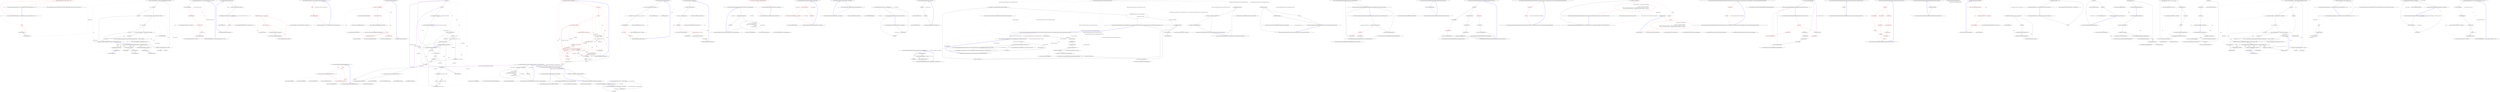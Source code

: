 digraph  {
n169 [label=V, span=""];
n170 [label=string, span=""];
n0 [label="Entry QuantConnect.Extensions.Move<T>(System.Collections.Generic.List<T>, int, int)", span="55-55", cluster="QuantConnect.Extensions.Move<T>(System.Collections.Generic.List<T>, int, int)"];
n1 [label="var oItem = list[oldIndex]", span="57-57", cluster="QuantConnect.Extensions.Move<T>(System.Collections.Generic.List<T>, int, int)"];
n2 [label="list.RemoveAt(oldIndex)", span="58-58", cluster="QuantConnect.Extensions.Move<T>(System.Collections.Generic.List<T>, int, int)", color=red, community=0];
n3 [label="newIndex > oldIndex", span="59-59", cluster="QuantConnect.Extensions.Move<T>(System.Collections.Generic.List<T>, int, int)", color=red, community=0];
n4 [label="newIndex--", span="59-59", cluster="QuantConnect.Extensions.Move<T>(System.Collections.Generic.List<T>, int, int)", color=red, community=0];
n5 [label="list.Insert(newIndex, oItem)", span="60-60", cluster="QuantConnect.Extensions.Move<T>(System.Collections.Generic.List<T>, int, int)"];
n7 [label="Entry System.Collections.Generic.List<T>.RemoveAt(int)", span="0-0", cluster="System.Collections.Generic.List<T>.RemoveAt(int)"];
n6 [label="Exit QuantConnect.Extensions.Move<T>(System.Collections.Generic.List<T>, int, int)", span="55-55", cluster="QuantConnect.Extensions.Move<T>(System.Collections.Generic.List<T>, int, int)"];
n8 [label="Entry System.Collections.Generic.List<T>.Insert(int, T)", span="0-0", cluster="System.Collections.Generic.List<T>.Insert(int, T)"];
n9 [label="Entry QuantConnect.Extensions.GetBytes(string)", span="69-69", cluster="QuantConnect.Extensions.GetBytes(string)"];
n10 [label="var bytes = new byte[str.Length * sizeof(char)]", span="71-71", cluster="QuantConnect.Extensions.GetBytes(string)"];
n11 [label="Buffer.BlockCopy(str.ToCharArray(), 0, bytes, 0, bytes.Length)", span="72-72", cluster="QuantConnect.Extensions.GetBytes(string)"];
n12 [label="return bytes;", span="73-73", cluster="QuantConnect.Extensions.GetBytes(string)", color=red, community=0];
n14 [label="Entry string.ToCharArray()", span="0-0", cluster="string.ToCharArray()"];
n15 [label="Entry System.Buffer.BlockCopy(System.Array, int, System.Array, int, int)", span="0-0", cluster="System.Buffer.BlockCopy(System.Array, int, System.Array, int, int)"];
n13 [label="Exit QuantConnect.Extensions.GetBytes(string)", span="69-69", cluster="QuantConnect.Extensions.GetBytes(string)"];
n16 [label="Entry QuantConnect.Extensions.Clear<T>(System.Collections.Concurrent.ConcurrentQueue<T>)", span="83-83", cluster="QuantConnect.Extensions.Clear<T>(System.Collections.Concurrent.ConcurrentQueue<T>)"];
n17 [label="T item", span="85-85", cluster="QuantConnect.Extensions.Clear<T>(System.Collections.Concurrent.ConcurrentQueue<T>)", color=red, community=0];
n18 [label="queue.TryDequeue(out item)", span="86-86", cluster="QuantConnect.Extensions.Clear<T>(System.Collections.Concurrent.ConcurrentQueue<T>)", color=red, community=0];
n19 [label="Exit QuantConnect.Extensions.Clear<T>(System.Collections.Concurrent.ConcurrentQueue<T>)", span="83-83", cluster="QuantConnect.Extensions.Clear<T>(System.Collections.Concurrent.ConcurrentQueue<T>)"];
n20 [label="Entry System.Collections.Concurrent.ConcurrentQueue<T>.TryDequeue(out T)", span="0-0", cluster="System.Collections.Concurrent.ConcurrentQueue<T>.TryDequeue(out T)"];
n21 [label="Entry QuantConnect.Extensions.GetString(byte[])", span="96-96", cluster="QuantConnect.Extensions.GetString(byte[])"];
n22 [label="var chars = new char[bytes.Length / sizeof(char)]", span="98-98", cluster="QuantConnect.Extensions.GetString(byte[])"];
n23 [label="Buffer.BlockCopy(bytes, 0, chars, 0, bytes.Length)", span="99-99", cluster="QuantConnect.Extensions.GetString(byte[])", color=red, community=0];
n24 [label="return new string(chars);", span="100-100", cluster="QuantConnect.Extensions.GetString(byte[])", color=red, community=0];
n25 [label="Exit QuantConnect.Extensions.GetString(byte[])", span="96-96", cluster="QuantConnect.Extensions.GetString(byte[])"];
n26 [label="Entry string.String(char[])", span="0-0", cluster="string.String(char[])"];
n27 [label="Entry QuantConnect.Extensions.ToMD5(string)", span="109-109", cluster="QuantConnect.Extensions.ToMD5(string)"];
n28 [label="var builder = new StringBuilder()", span="111-111", cluster="QuantConnect.Extensions.ToMD5(string)", color=red, community=0];
n30 [label="var data = md5Hash.ComputeHash(Encoding.UTF8.GetBytes(str))", span="114-114", cluster="QuantConnect.Extensions.ToMD5(string)"];
n29 [label="var md5Hash = MD5.Create()", span="112-112", cluster="QuantConnect.Extensions.ToMD5(string)", color=red, community=0];
n35 [label="Entry System.Text.StringBuilder.StringBuilder()", span="0-0", cluster="System.Text.StringBuilder.StringBuilder()"];
n32 [label="builder.Append(t.ToString(''x2''))", span="115-115", cluster="QuantConnect.Extensions.ToMD5(string)", color=red, community=0];
n33 [label="return builder.ToString();", span="117-117", cluster="QuantConnect.Extensions.ToMD5(string)", color=red, community=0];
n36 [label="Entry System.Security.Cryptography.MD5.Create()", span="0-0", cluster="System.Security.Cryptography.MD5.Create()"];
n31 [label=data, span="115-115", cluster="QuantConnect.Extensions.ToMD5(string)", color=red, community=0];
n37 [label="Entry System.Text.Encoding.GetBytes(string)", span="0-0", cluster="System.Text.Encoding.GetBytes(string)"];
n38 [label="Entry System.Security.Cryptography.HashAlgorithm.ComputeHash(byte[])", span="0-0", cluster="System.Security.Cryptography.HashAlgorithm.ComputeHash(byte[])"];
n39 [label="Entry byte.ToString(string)", span="0-0", cluster="byte.ToString(string)"];
n40 [label="Entry System.Text.StringBuilder.Append(string)", span="0-0", cluster="System.Text.StringBuilder.Append(string)"];
n34 [label="Exit QuantConnect.Extensions.ToMD5(string)", span="109-109", cluster="QuantConnect.Extensions.ToMD5(string)"];
n41 [label="Entry System.Text.StringBuilder.ToString()", span="0-0", cluster="System.Text.StringBuilder.ToString()"];
n42 [label="Entry QuantConnect.Extensions.AddOrUpdate<K, V>(System.Collections.Concurrent.ConcurrentDictionary<K, V>, K, V)", span="129-129", cluster="QuantConnect.Extensions.AddOrUpdate<K, V>(System.Collections.Concurrent.ConcurrentDictionary<K, V>, K, V)"];
n43 [label="dictionary.AddOrUpdate(key, value, (oldkey, oldvalue) => value)", span="131-131", cluster="QuantConnect.Extensions.AddOrUpdate<K, V>(System.Collections.Concurrent.ConcurrentDictionary<K, V>, K, V)", color=red, community=0];
n47 [label=value, span="131-131", cluster="lambda expression", color=red, community=0];
n44 [label="Exit QuantConnect.Extensions.AddOrUpdate<K, V>(System.Collections.Concurrent.ConcurrentDictionary<K, V>, K, V)", span="129-129", cluster="QuantConnect.Extensions.AddOrUpdate<K, V>(System.Collections.Concurrent.ConcurrentDictionary<K, V>, K, V)"];
n45 [label="Entry System.Collections.Concurrent.ConcurrentDictionary<TKey, TValue>.AddOrUpdate(TKey, TValue, System.Func<TKey, TValue, TValue>)", span="0-0", cluster="System.Collections.Concurrent.ConcurrentDictionary<TKey, TValue>.AddOrUpdate(TKey, TValue, System.Func<TKey, TValue, TValue>)"];
n46 [label="Entry lambda expression", span="131-131", cluster="lambda expression"];
n48 [label="Exit lambda expression", span="131-131", cluster="lambda expression"];
n49 [label="Entry QuantConnect.Extensions.RoundToSignificantDigits(double, int)", span="141-141", cluster="QuantConnect.Extensions.RoundToSignificantDigits(double, int)"];
n50 [label="d == 0", span="143-143", cluster="QuantConnect.Extensions.RoundToSignificantDigits(double, int)", color=red, community=0];
n52 [label="var scale = Math.Pow(10, Math.Floor(Math.Log10(Math.Abs(d))) + 1)", span="144-144", cluster="QuantConnect.Extensions.RoundToSignificantDigits(double, int)"];
n53 [label="return scale * Math.Round(d / scale, digits);", span="145-145", cluster="QuantConnect.Extensions.RoundToSignificantDigits(double, int)", color=red, community=0];
n51 [label="return 0;", span="143-143", cluster="QuantConnect.Extensions.RoundToSignificantDigits(double, int)", color=red, community=0];
n55 [label="Entry System.Math.Abs(double)", span="0-0", cluster="System.Math.Abs(double)"];
n56 [label="Entry System.Math.Log10(double)", span="0-0", cluster="System.Math.Log10(double)"];
n57 [label="Entry System.Math.Floor(double)", span="0-0", cluster="System.Math.Floor(double)"];
n58 [label="Entry System.Math.Pow(double, double)", span="0-0", cluster="System.Math.Pow(double, double)"];
n54 [label="Exit QuantConnect.Extensions.RoundToSignificantDigits(double, int)", span="141-141", cluster="QuantConnect.Extensions.RoundToSignificantDigits(double, int)"];
n59 [label="Entry System.Math.Round(double, int)", span="0-0", cluster="System.Math.Round(double, int)"];
n60 [label="Entry QuantConnect.Extensions.ToDecimal(string)", span="155-155", cluster="QuantConnect.Extensions.ToDecimal(string)"];
n61 [label="long value = 0", span="157-157", cluster="QuantConnect.Extensions.ToDecimal(string)", color=red, community=0];
n66 [label="i < str.Length", span="162-162", cluster="QuantConnect.Extensions.ToDecimal(string)", color=red, community=0];
n67 [label="var ch = str[i]", span="164-164", cluster="QuantConnect.Extensions.ToDecimal(string)", color=red, community=0];
n62 [label="var exp = 0", span="158-158", cluster="QuantConnect.Extensions.ToDecimal(string)", color=red, community=0];
n69 [label="value >= maxValueDivideTen", span="167-167", cluster="QuantConnect.Extensions.ToDecimal(string)"];
n70 [label="value >>= 1", span="169-169", cluster="QuantConnect.Extensions.ToDecimal(string)"];
n72 [label="value = value * 10 + (ch - '0')", span="172-172", cluster="QuantConnect.Extensions.ToDecimal(string)"];
n83 [label="return (decimal)value / divider;", span="190-190", cluster="QuantConnect.Extensions.ToDecimal(string)"];
n84 [label="return (decimal)value;", span="193-193", cluster="QuantConnect.Extensions.ToDecimal(string)"];
n63 [label="var decimalPlaces = int.MinValue", span="159-159", cluster="QuantConnect.Extensions.ToDecimal(string)", color=red, community=0];
n71 [label="exp++", span="170-170", cluster="QuantConnect.Extensions.ToDecimal(string)"];
n64 [label="long maxValueDivideTen = (long.MaxValue/10)", span="160-160", cluster="QuantConnect.Extensions.ToDecimal(string)", color=red, community=0];
n73 [label="decimalPlaces++", span="173-173", cluster="QuantConnect.Extensions.ToDecimal(string)", color=red, community=0];
n77 [label="decimalPlaces > 0", span="185-185", cluster="QuantConnect.Extensions.ToDecimal(string)", color=red, community=0];
n80 [label="i < decimalPlaces", span="188-188", cluster="QuantConnect.Extensions.ToDecimal(string)"];
n65 [label="var i = 0", span="162-162", cluster="QuantConnect.Extensions.ToDecimal(string)", color=red, community=0];
n76 [label="i++", span="162-162", cluster="QuantConnect.Extensions.ToDecimal(string)", color=red, community=0];
n68 [label="ch >= '0' && ch <= '9'", span="165-165", cluster="QuantConnect.Extensions.ToDecimal(string)"];
n74 [label="ch == '.'", span="175-175", cluster="QuantConnect.Extensions.ToDecimal(string)"];
n75 [label="decimalPlaces = 0", span="177-177", cluster="QuantConnect.Extensions.ToDecimal(string)", color=red, community=0];
n78 [label="var divider = 10", span="187-187", cluster="QuantConnect.Extensions.ToDecimal(string)"];
n79 [label="var i = 1", span="188-188", cluster="QuantConnect.Extensions.ToDecimal(string)"];
n81 [label="divider *= 10", span="188-188", cluster="QuantConnect.Extensions.ToDecimal(string)"];
n82 [label="i++", span="188-188", cluster="QuantConnect.Extensions.ToDecimal(string)"];
n85 [label="Exit QuantConnect.Extensions.ToDecimal(string)", span="155-155", cluster="QuantConnect.Extensions.ToDecimal(string)"];
n86 [label="Entry QuantConnect.Extensions.GetExtension(string)", span="202-202", cluster="QuantConnect.Extensions.GetExtension(string)"];
n87 [label="var ext = str.Substring(Math.Max(0, str.Length - 4))", span="203-203", cluster="QuantConnect.Extensions.GetExtension(string)"];
n88 [label="var allowedExt = new List<string>() { ''.zip'', ''.csv'', ''.json'' }", span="204-204", cluster="QuantConnect.Extensions.GetExtension(string)"];
n93 [label="Entry System.Math.Max(int, int)", span="0-0", cluster="System.Math.Max(int, int)"];
n94 [label="Entry string.Substring(int)", span="0-0", cluster="string.Substring(int)"];
n89 [label="!allowedExt.Contains(ext)", span="205-205", cluster="QuantConnect.Extensions.GetExtension(string)"];
n91 [label="return ext;", span="209-209", cluster="QuantConnect.Extensions.GetExtension(string)", color=red, community=0];
n95 [label="Entry System.Collections.Generic.List<T>.List()", span="0-0", cluster="System.Collections.Generic.List<T>.List()"];
n90 [label="ext = ''.custom''", span="207-207", cluster="QuantConnect.Extensions.GetExtension(string)", color=red, community=0];
n96 [label="Entry System.Collections.Generic.List<T>.Contains(T)", span="0-0", cluster="System.Collections.Generic.List<T>.Contains(T)"];
n92 [label="Exit QuantConnect.Extensions.GetExtension(string)", span="202-202", cluster="QuantConnect.Extensions.GetExtension(string)"];
n97 [label="Entry QuantConnect.Extensions.ToStream(string)", span="218-218", cluster="QuantConnect.Extensions.ToStream(string)"];
n98 [label="var stream = new MemoryStream()", span="220-220", cluster="QuantConnect.Extensions.ToStream(string)"];
n100 [label="writer.Write(str)", span="222-222", cluster="QuantConnect.Extensions.ToStream(string)"];
n99 [label="var writer = new StreamWriter(stream)", span="221-221", cluster="QuantConnect.Extensions.ToStream(string)"];
n105 [label="Entry System.IO.MemoryStream.MemoryStream()", span="0-0", cluster="System.IO.MemoryStream.MemoryStream()"];
n102 [label="stream.Position = 0", span="224-224", cluster="QuantConnect.Extensions.ToStream(string)"];
n103 [label="return stream;", span="225-225", cluster="QuantConnect.Extensions.ToStream(string)"];
n106 [label="Entry System.IO.StreamWriter.StreamWriter(System.IO.Stream)", span="0-0", cluster="System.IO.StreamWriter.StreamWriter(System.IO.Stream)"];
n101 [label="writer.Flush()", span="223-223", cluster="QuantConnect.Extensions.ToStream(string)", color=red, community=0];
n107 [label="Entry System.IO.StreamWriter.Write(string)", span="0-0", cluster="System.IO.StreamWriter.Write(string)"];
n108 [label="Entry System.IO.StreamWriter.Flush()", span="0-0", cluster="System.IO.StreamWriter.Flush()"];
n104 [label="Exit QuantConnect.Extensions.ToStream(string)", span="218-218", cluster="QuantConnect.Extensions.ToStream(string)"];
n109 [label="Entry QuantConnect.Extensions.Round(System.TimeSpan, System.TimeSpan, System.MidpointRounding)", span="236-236", cluster="QuantConnect.Extensions.Round(System.TimeSpan, System.TimeSpan, System.MidpointRounding)"];
n110 [label="roundingInterval == TimeSpan.Zero", span="238-238", cluster="QuantConnect.Extensions.Round(System.TimeSpan, System.TimeSpan, System.MidpointRounding)"];
n111 [label="return time;", span="241-241", cluster="QuantConnect.Extensions.Round(System.TimeSpan, System.TimeSpan, System.MidpointRounding)"];
n112 [label="return new TimeSpan(\r\n                Convert.ToInt64(System.Math.Round(\r\n                    time.Ticks / (decimal)roundingInterval.Ticks,\r\n                    roundingType\r\n                )) * roundingInterval.Ticks\r\n            );", span="244-249", cluster="QuantConnect.Extensions.Round(System.TimeSpan, System.TimeSpan, System.MidpointRounding)"];
n113 [label="Exit QuantConnect.Extensions.Round(System.TimeSpan, System.TimeSpan, System.MidpointRounding)", span="236-236", cluster="QuantConnect.Extensions.Round(System.TimeSpan, System.TimeSpan, System.MidpointRounding)"];
n114 [label="Entry System.TimeSpan.TimeSpan(long)", span="0-0", cluster="System.TimeSpan.TimeSpan(long)"];
n115 [label="Entry System.Math.Round(decimal, System.MidpointRounding)", span="0-0", cluster="System.Math.Round(decimal, System.MidpointRounding)"];
n116 [label="Entry System.Convert.ToInt64(decimal)", span="0-0", cluster="System.Convert.ToInt64(decimal)"];
n117 [label="Entry QuantConnect.Extensions.Round(System.TimeSpan, System.TimeSpan)", span="259-259", cluster="QuantConnect.Extensions.Round(System.TimeSpan, System.TimeSpan)"];
n118 [label="return Round(time, roundingInterval, MidpointRounding.ToEven);", span="261-261", cluster="QuantConnect.Extensions.Round(System.TimeSpan, System.TimeSpan)", color=red, community=0];
n119 [label="Exit QuantConnect.Extensions.Round(System.TimeSpan, System.TimeSpan)", span="259-259", cluster="QuantConnect.Extensions.Round(System.TimeSpan, System.TimeSpan)"];
n120 [label="Entry QuantConnect.Extensions.RoundDown(System.DateTime, System.TimeSpan)", span="271-271", cluster="QuantConnect.Extensions.RoundDown(System.DateTime, System.TimeSpan)"];
n121 [label="interval == TimeSpan.Zero", span="273-273", cluster="QuantConnect.Extensions.RoundDown(System.DateTime, System.TimeSpan)", color=red, community=0];
n122 [label="return dateTime;", span="276-276", cluster="QuantConnect.Extensions.RoundDown(System.DateTime, System.TimeSpan)", color=red, community=0];
n123 [label="return dateTime.AddTicks(-(dateTime.Ticks % interval.Ticks));", span="278-278", cluster="QuantConnect.Extensions.RoundDown(System.DateTime, System.TimeSpan)", color=red, community=0];
n124 [label="Exit QuantConnect.Extensions.RoundDown(System.DateTime, System.TimeSpan)", span="271-271", cluster="QuantConnect.Extensions.RoundDown(System.DateTime, System.TimeSpan)"];
n125 [label="Entry System.DateTime.AddTicks(long)", span="0-0", cluster="System.DateTime.AddTicks(long)"];
n126 [label="Entry QuantConnect.Extensions.Round(System.DateTime, System.TimeSpan)", span="288-288", cluster="QuantConnect.Extensions.Round(System.DateTime, System.TimeSpan)"];
n127 [label="return new DateTime((datetime - DateTime.MinValue).Round(roundingInterval).Ticks);", span="290-290", cluster="QuantConnect.Extensions.Round(System.DateTime, System.TimeSpan)"];
n128 [label="Exit QuantConnect.Extensions.Round(System.DateTime, System.TimeSpan)", span="288-288", cluster="QuantConnect.Extensions.Round(System.DateTime, System.TimeSpan)"];
n129 [label="Entry System.DateTime.DateTime(long)", span="0-0", cluster="System.DateTime.DateTime(long)"];
n130 [label="Entry System.TimeSpan.Round(System.TimeSpan)", span="259-259", cluster="System.TimeSpan.Round(System.TimeSpan)"];
n131 [label="Entry QuantConnect.Extensions.RoundUp(System.DateTime, System.TimeSpan)", span="300-300", cluster="QuantConnect.Extensions.RoundUp(System.DateTime, System.TimeSpan)"];
n132 [label="d == TimeSpan.Zero", span="302-302", cluster="QuantConnect.Extensions.RoundUp(System.DateTime, System.TimeSpan)"];
n133 [label="return time;", span="305-305", cluster="QuantConnect.Extensions.RoundUp(System.DateTime, System.TimeSpan)"];
n134 [label="return new DateTime(((time.Ticks + d.Ticks - 1) / d.Ticks) * d.Ticks);", span="307-307", cluster="QuantConnect.Extensions.RoundUp(System.DateTime, System.TimeSpan)"];
n135 [label="Exit QuantConnect.Extensions.RoundUp(System.DateTime, System.TimeSpan)", span="300-300", cluster="QuantConnect.Extensions.RoundUp(System.DateTime, System.TimeSpan)"];
n136 [label="Entry QuantConnect.Extensions.Reset(System.Timers.Timer)", span="314-314", cluster="QuantConnect.Extensions.Reset(System.Timers.Timer)"];
n137 [label="timer.Stop()", span="316-316", cluster="QuantConnect.Extensions.Reset(System.Timers.Timer)"];
n138 [label="timer.Start()", span="317-317", cluster="QuantConnect.Extensions.Reset(System.Timers.Timer)"];
n140 [label="Entry System.Timers.Timer.Stop()", span="0-0", cluster="System.Timers.Timer.Stop()"];
n139 [label="Exit QuantConnect.Extensions.Reset(System.Timers.Timer)", span="314-314", cluster="QuantConnect.Extensions.Reset(System.Timers.Timer)"];
n141 [label="Entry System.Timers.Timer.Start()", span="0-0", cluster="System.Timers.Timer.Start()"];
n142 [label="Entry QuantConnect.Extensions.GetExportedValueByTypeName<T>(CompositionContainer, string)", span="330-330", cluster="QuantConnect.Extensions.GetExportedValueByTypeName<T>(CompositionContainer, string)"];
n143 [label="var values = container.GetExportedValues<T>().ToList()", span="333-333", cluster="QuantConnect.Extensions.GetExportedValueByTypeName<T>(CompositionContainer, string)"];
n144 [label="var value = values.FirstOrDefault(x => x.GetType().AssemblyQualifiedName == typeName)", span="336-336", cluster="QuantConnect.Extensions.GetExportedValueByTypeName<T>(CompositionContainer, string)"];
n160 [label="x.GetType().AssemblyQualifiedName == typeName", span="336-336", cluster="lambda expression"];
n147 [label="value = values.FirstOrDefault(x => x.GetType().FullName == typeName)", span="343-343", cluster="QuantConnect.Extensions.GetExportedValueByTypeName<T>(CompositionContainer, string)"];
n164 [label="x.GetType().FullName == typeName", span="343-343", cluster="lambda expression"];
n150 [label="value = values.FirstOrDefault(x => x.GetType().Name == typeName)", span="350-350", cluster="QuantConnect.Extensions.GetExportedValueByTypeName<T>(CompositionContainer, string)"];
n167 [label="x.GetType().Name == typeName", span="350-350", cluster="lambda expression"];
n152 [label="throw new ArgumentException(''Unable to locate any exports matching the requested typeName: '' + typeName, ''typeName'');", span="353-353", cluster="QuantConnect.Extensions.GetExportedValueByTypeName<T>(CompositionContainer, string)"];
n155 [label="Entry Unk.>", span="", cluster="Unk.>"];
n156 [label="Entry Unk.ToList", span="", cluster="Unk.ToList"];
n145 [label="value != null", span="337-337", cluster="QuantConnect.Extensions.GetExportedValueByTypeName<T>(CompositionContainer, string)"];
n157 [label="Entry Unk.FirstOrDefault", span="", cluster="Unk.FirstOrDefault"];
n159 [label="Entry lambda expression", span="336-336", cluster="lambda expression"];
n146 [label="return value;", span="339-339", cluster="QuantConnect.Extensions.GetExportedValueByTypeName<T>(CompositionContainer, string)"];
n148 [label="value != null", span="344-344", cluster="QuantConnect.Extensions.GetExportedValueByTypeName<T>(CompositionContainer, string)"];
n163 [label="Entry lambda expression", span="343-343", cluster="lambda expression"];
n149 [label="return value;", span="346-346", cluster="QuantConnect.Extensions.GetExportedValueByTypeName<T>(CompositionContainer, string)"];
n151 [label="value == null", span="351-351", cluster="QuantConnect.Extensions.GetExportedValueByTypeName<T>(CompositionContainer, string)"];
n166 [label="Entry lambda expression", span="350-350", cluster="lambda expression"];
n153 [label="return value;", span="356-356", cluster="QuantConnect.Extensions.GetExportedValueByTypeName<T>(CompositionContainer, string)"];
n154 [label="Exit QuantConnect.Extensions.GetExportedValueByTypeName<T>(CompositionContainer, string)", span="330-330", cluster="QuantConnect.Extensions.GetExportedValueByTypeName<T>(CompositionContainer, string)"];
n158 [label="Entry System.ArgumentException.ArgumentException(string, string)", span="0-0", cluster="System.ArgumentException.ArgumentException(string, string)"];
n161 [label="Exit lambda expression", span="336-336", cluster="lambda expression"];
n162 [label="Entry Unk.GetType", span="", cluster="Unk.GetType"];
n165 [label="Exit lambda expression", span="343-343", cluster="lambda expression"];
n168 [label="Exit lambda expression", span="350-350", cluster="lambda expression"];
m0_19 [label="Entry QuantConnect.Data.Consolidators.TickQuoteBarConsolidator.TickQuoteBarConsolidator(System.TimeSpan)", span="30-30", cluster="QuantConnect.Data.Consolidators.TickQuoteBarConsolidator.TickQuoteBarConsolidator(System.TimeSpan)", file="AlgoSeekFuturesProcessor.cs"];
m0_29 [label="Entry QuantConnect.Data.Consolidators.IDataConsolidator.Update(QuantConnect.Data.BaseData)", span="59-59", cluster="QuantConnect.Data.Consolidators.IDataConsolidator.Update(QuantConnect.Data.BaseData)", file="AlgoSeekFuturesProcessor.cs"];
m0_15 [label="Entry System.Collections.Generic.Queue<T>.Queue()", span="0-0", cluster="System.Collections.Generic.Queue<T>.Queue()", file="AlgoSeekFuturesProcessor.cs"];
m0_18 [label="Entry System.NotSupportedException.NotSupportedException()", span="0-0", cluster="System.NotSupportedException.NotSupportedException()", file="AlgoSeekFuturesProcessor.cs"];
m0_23 [label="Entry System.Collections.Generic.Queue<T>.Enqueue(T)", span="0-0", cluster="System.Collections.Generic.Queue<T>.Enqueue(T)", file="AlgoSeekFuturesProcessor.cs"];
m0_35 [label="Entry QuantConnect.Data.Consolidators.IDataConsolidator.Scan(System.DateTime)", span="65-65", cluster="QuantConnect.Data.Consolidators.IDataConsolidator.Scan(System.DateTime)", file="AlgoSeekFuturesProcessor.cs"];
m0_42 [label="Entry System.Collections.Generic.IEnumerable<TSource>.Contains<TSource>(TSource)", span="0-0", cluster="System.Collections.Generic.IEnumerable<TSource>.Contains<TSource>(TSource)", file="AlgoSeekFuturesProcessor.cs"];
m0_49 [label="Entry string.Replace(string, string)", span="0-0", cluster="string.Replace(string, string)", file="AlgoSeekFuturesProcessor.cs"];
m0_43 [label="Entry QuantConnect.ToolBox.AlgoSeekFuturesConverter.AlgoSeekFuturesProcessor.SafeName(string)", span="203-203", cluster="QuantConnect.ToolBox.AlgoSeekFuturesConverter.AlgoSeekFuturesProcessor.SafeName(string)", file="AlgoSeekFuturesProcessor.cs"];
m0_45 [label=_windowsRestrictedNames, span="205-205", cluster="QuantConnect.ToolBox.AlgoSeekFuturesConverter.AlgoSeekFuturesProcessor.SafeName(string)", file="AlgoSeekFuturesProcessor.cs"];
m0_46 [label="fileName = fileName.Replace(name, ''_'' + name)", span="207-207", cluster="QuantConnect.ToolBox.AlgoSeekFuturesConverter.AlgoSeekFuturesProcessor.SafeName(string)", file="AlgoSeekFuturesProcessor.cs"];
m0_47 [label="return fileName;", span="209-209", cluster="QuantConnect.ToolBox.AlgoSeekFuturesConverter.AlgoSeekFuturesProcessor.SafeName(string)", file="AlgoSeekFuturesProcessor.cs"];
m0_48 [label="Exit QuantConnect.ToolBox.AlgoSeekFuturesConverter.AlgoSeekFuturesProcessor.SafeName(string)", span="203-203", cluster="QuantConnect.ToolBox.AlgoSeekFuturesConverter.AlgoSeekFuturesProcessor.SafeName(string)", file="AlgoSeekFuturesProcessor.cs"];
m0_24 [label="Entry QuantConnect.ToolBox.AlgoSeekFuturesConverter.AlgoSeekFuturesProcessor.Process(QuantConnect.Data.Market.Tick)", span="160-160", cluster="QuantConnect.ToolBox.AlgoSeekFuturesConverter.AlgoSeekFuturesProcessor.Process(QuantConnect.Data.Market.Tick)", file="AlgoSeekFuturesProcessor.cs"];
m0_25 [label="data.TickType != _tickType", span="162-162", cluster="QuantConnect.ToolBox.AlgoSeekFuturesConverter.AlgoSeekFuturesProcessor.Process(QuantConnect.Data.Market.Tick)", file="AlgoSeekFuturesProcessor.cs"];
m0_27 [label="_consolidator.Update(data)", span="167-167", cluster="QuantConnect.ToolBox.AlgoSeekFuturesConverter.AlgoSeekFuturesProcessor.Process(QuantConnect.Data.Market.Tick)", file="AlgoSeekFuturesProcessor.cs"];
m0_26 [label="return;", span="164-164", cluster="QuantConnect.ToolBox.AlgoSeekFuturesConverter.AlgoSeekFuturesProcessor.Process(QuantConnect.Data.Market.Tick)", file="AlgoSeekFuturesProcessor.cs"];
m0_28 [label="Exit QuantConnect.ToolBox.AlgoSeekFuturesConverter.AlgoSeekFuturesProcessor.Process(QuantConnect.Data.Market.Tick)", span="160-160", cluster="QuantConnect.ToolBox.AlgoSeekFuturesConverter.AlgoSeekFuturesProcessor.Process(QuantConnect.Data.Market.Tick)", file="AlgoSeekFuturesProcessor.cs"];
m0_14 [label="Entry QuantConnect.ToolBox.AlgoSeekFuturesConverter.AlgoSeekFuturesProcessor.Safe(QuantConnect.Symbol)", span="192-192", cluster="QuantConnect.ToolBox.AlgoSeekFuturesConverter.AlgoSeekFuturesProcessor.Safe(QuantConnect.Symbol)", file="AlgoSeekFuturesProcessor.cs"];
m0_36 [label="OS.IsWindows", span="194-194", cluster="QuantConnect.ToolBox.AlgoSeekFuturesConverter.AlgoSeekFuturesProcessor.Safe(QuantConnect.Symbol)", file="AlgoSeekFuturesProcessor.cs"];
m0_37 [label="_windowsRestrictedNames.Contains(symbol.Value.ToLower())", span="196-196", cluster="QuantConnect.ToolBox.AlgoSeekFuturesConverter.AlgoSeekFuturesProcessor.Safe(QuantConnect.Symbol)", file="AlgoSeekFuturesProcessor.cs"];
m0_38 [label="symbol = Symbol.CreateOption(SafeName(symbol.Underlying.Value), Market.USA, OptionStyle.American, symbol.ID.OptionRight, symbol.ID.StrikePrice, symbol.ID.Date)", span="198-198", cluster="QuantConnect.ToolBox.AlgoSeekFuturesConverter.AlgoSeekFuturesProcessor.Safe(QuantConnect.Symbol)", file="AlgoSeekFuturesProcessor.cs"];
m0_39 [label="return symbol;", span="201-201", cluster="QuantConnect.ToolBox.AlgoSeekFuturesConverter.AlgoSeekFuturesProcessor.Safe(QuantConnect.Symbol)", file="AlgoSeekFuturesProcessor.cs"];
m0_40 [label="Exit QuantConnect.ToolBox.AlgoSeekFuturesConverter.AlgoSeekFuturesProcessor.Safe(QuantConnect.Symbol)", span="192-192", cluster="QuantConnect.ToolBox.AlgoSeekFuturesConverter.AlgoSeekFuturesProcessor.Safe(QuantConnect.Symbol)", file="AlgoSeekFuturesProcessor.cs"];
m0_44 [label="Entry QuantConnect.Symbol.CreateOption(string, string, QuantConnect.OptionStyle, QuantConnect.OptionRight, decimal, System.DateTime, string)", span="90-90", cluster="QuantConnect.Symbol.CreateOption(string, string, QuantConnect.OptionStyle, QuantConnect.OptionRight, decimal, System.DateTime, string)", file="AlgoSeekFuturesProcessor.cs"];
m0_17 [label="Entry QuantConnect.Resolution.ToTimeSpan()", span="582-582", cluster="QuantConnect.Resolution.ToTimeSpan()", file="AlgoSeekFuturesProcessor.cs"];
m0_16 [label="Entry QuantConnect.Data.Consolidators.TickConsolidator.TickConsolidator(System.TimeSpan)", span="30-30", cluster="QuantConnect.Data.Consolidators.TickConsolidator.TickConsolidator(System.TimeSpan)", file="AlgoSeekFuturesProcessor.cs"];
m0_0 [label="Entry QuantConnect.ToolBox.AlgoSeekFuturesConverter.AlgoSeekFuturesProcessor.AlgoSeekFuturesProcessor(QuantConnect.Symbol, System.DateTime, QuantConnect.TickType, QuantConnect.Resolution, string)", span="132-132", cluster="QuantConnect.ToolBox.AlgoSeekFuturesConverter.AlgoSeekFuturesProcessor.AlgoSeekFuturesProcessor(QuantConnect.Symbol, System.DateTime, QuantConnect.TickType, QuantConnect.Resolution, string)", file="AlgoSeekFuturesProcessor.cs"];
m0_1 [label="_symbol = Safe(symbol)", span="134-134", cluster="QuantConnect.ToolBox.AlgoSeekFuturesConverter.AlgoSeekFuturesProcessor.AlgoSeekFuturesProcessor(QuantConnect.Symbol, System.DateTime, QuantConnect.TickType, QuantConnect.Resolution, string)", file="AlgoSeekFuturesProcessor.cs"];
m0_2 [label="_tickType = tickType", span="135-135", cluster="QuantConnect.ToolBox.AlgoSeekFuturesConverter.AlgoSeekFuturesProcessor.AlgoSeekFuturesProcessor(QuantConnect.Symbol, System.DateTime, QuantConnect.TickType, QuantConnect.Resolution, string)", file="AlgoSeekFuturesProcessor.cs"];
m0_3 [label="_referenceDate = date", span="136-136", cluster="QuantConnect.ToolBox.AlgoSeekFuturesConverter.AlgoSeekFuturesProcessor.AlgoSeekFuturesProcessor(QuantConnect.Symbol, System.DateTime, QuantConnect.TickType, QuantConnect.Resolution, string)", file="AlgoSeekFuturesProcessor.cs"];
m0_4 [label="_resolution = resolution", span="137-137", cluster="QuantConnect.ToolBox.AlgoSeekFuturesConverter.AlgoSeekFuturesProcessor.AlgoSeekFuturesProcessor(QuantConnect.Symbol, System.DateTime, QuantConnect.TickType, QuantConnect.Resolution, string)", file="AlgoSeekFuturesProcessor.cs"];
m0_6 [label="_dataDirectory = dataDirectory", span="139-139", cluster="QuantConnect.ToolBox.AlgoSeekFuturesConverter.AlgoSeekFuturesProcessor.AlgoSeekFuturesProcessor(QuantConnect.Symbol, System.DateTime, QuantConnect.TickType, QuantConnect.Resolution, string)", file="AlgoSeekFuturesProcessor.cs"];
m0_7 [label="_consolidator = new TickConsolidator(resolution.ToTimeSpan())", span="140-140", cluster="QuantConnect.ToolBox.AlgoSeekFuturesConverter.AlgoSeekFuturesProcessor.AlgoSeekFuturesProcessor(QuantConnect.Symbol, System.DateTime, QuantConnect.TickType, QuantConnect.Resolution, string)", file="AlgoSeekFuturesProcessor.cs"];
m0_8 [label="resolution == Resolution.Tick", span="143-143", cluster="QuantConnect.ToolBox.AlgoSeekFuturesConverter.AlgoSeekFuturesProcessor.AlgoSeekFuturesProcessor(QuantConnect.Symbol, System.DateTime, QuantConnect.TickType, QuantConnect.Resolution, string)", file="AlgoSeekFuturesProcessor.cs"];
m0_10 [label="tickType == TickType.Quote", span="144-144", cluster="QuantConnect.ToolBox.AlgoSeekFuturesConverter.AlgoSeekFuturesProcessor.AlgoSeekFuturesProcessor(QuantConnect.Symbol, System.DateTime, QuantConnect.TickType, QuantConnect.Resolution, string)", file="AlgoSeekFuturesProcessor.cs"];
m0_11 [label="_consolidator = new TickQuoteBarConsolidator(resolution.ToTimeSpan())", span="146-146", cluster="QuantConnect.ToolBox.AlgoSeekFuturesConverter.AlgoSeekFuturesProcessor.AlgoSeekFuturesProcessor(QuantConnect.Symbol, System.DateTime, QuantConnect.TickType, QuantConnect.Resolution, string)", file="AlgoSeekFuturesProcessor.cs"];
m0_5 [label="_queue = new Queue<BaseData>()", span="138-138", cluster="QuantConnect.ToolBox.AlgoSeekFuturesConverter.AlgoSeekFuturesProcessor.AlgoSeekFuturesProcessor(QuantConnect.Symbol, System.DateTime, QuantConnect.TickType, QuantConnect.Resolution, string)", file="AlgoSeekFuturesProcessor.cs"];
m0_9 [label="throw new NotSupportedException();", span="143-143", cluster="QuantConnect.ToolBox.AlgoSeekFuturesConverter.AlgoSeekFuturesProcessor.AlgoSeekFuturesProcessor(QuantConnect.Symbol, System.DateTime, QuantConnect.TickType, QuantConnect.Resolution, string)", file="AlgoSeekFuturesProcessor.cs"];
m0_12 [label="_consolidator.DataConsolidated += (sender, consolidated) =>\r\n            {\r\n                _queue.Enqueue(consolidated);\r\n            }", span="150-153", cluster="QuantConnect.ToolBox.AlgoSeekFuturesConverter.AlgoSeekFuturesProcessor.AlgoSeekFuturesProcessor(QuantConnect.Symbol, System.DateTime, QuantConnect.TickType, QuantConnect.Resolution, string)", file="AlgoSeekFuturesProcessor.cs"];
m0_13 [label="Exit QuantConnect.ToolBox.AlgoSeekFuturesConverter.AlgoSeekFuturesProcessor.AlgoSeekFuturesProcessor(QuantConnect.Symbol, System.DateTime, QuantConnect.TickType, QuantConnect.Resolution, string)", span="132-132", cluster="QuantConnect.ToolBox.AlgoSeekFuturesConverter.AlgoSeekFuturesProcessor.AlgoSeekFuturesProcessor(QuantConnect.Symbol, System.DateTime, QuantConnect.TickType, QuantConnect.Resolution, string)", file="AlgoSeekFuturesProcessor.cs"];
m0_41 [label="Entry string.ToLower()", span="0-0", cluster="string.ToLower()", file="AlgoSeekFuturesProcessor.cs"];
m0_30 [label="Entry QuantConnect.ToolBox.AlgoSeekFuturesConverter.AlgoSeekFuturesProcessor.FlushBuffer(System.DateTime, bool)", span="175-175", cluster="QuantConnect.ToolBox.AlgoSeekFuturesConverter.AlgoSeekFuturesProcessor.FlushBuffer(System.DateTime, bool)", file="AlgoSeekFuturesProcessor.cs"];
m0_31 [label="_consolidator.Scan(frontierTime)", span="178-178", cluster="QuantConnect.ToolBox.AlgoSeekFuturesConverter.AlgoSeekFuturesProcessor.FlushBuffer(System.DateTime, bool)", file="AlgoSeekFuturesProcessor.cs"];
m0_32 [label="finalFlush && _consolidator.WorkingData != null", span="181-181", cluster="QuantConnect.ToolBox.AlgoSeekFuturesConverter.AlgoSeekFuturesProcessor.FlushBuffer(System.DateTime, bool)", file="AlgoSeekFuturesProcessor.cs"];
m0_33 [label="_queue.Enqueue(_consolidator.WorkingData)", span="183-183", cluster="QuantConnect.ToolBox.AlgoSeekFuturesConverter.AlgoSeekFuturesProcessor.FlushBuffer(System.DateTime, bool)", file="AlgoSeekFuturesProcessor.cs"];
m0_34 [label="Exit QuantConnect.ToolBox.AlgoSeekFuturesConverter.AlgoSeekFuturesProcessor.FlushBuffer(System.DateTime, bool)", span="175-175", cluster="QuantConnect.ToolBox.AlgoSeekFuturesConverter.AlgoSeekFuturesProcessor.FlushBuffer(System.DateTime, bool)", file="AlgoSeekFuturesProcessor.cs"];
m0_20 [label="Entry lambda expression", span="150-153", cluster="lambda expression", file="AlgoSeekFuturesProcessor.cs"];
m0_21 [label="_queue.Enqueue(consolidated)", span="152-152", cluster="lambda expression", file="AlgoSeekFuturesProcessor.cs"];
m0_22 [label="Exit lambda expression", span="150-153", cluster="lambda expression", file="AlgoSeekFuturesProcessor.cs"];
m0_50 [label="QuantConnect.ToolBox.AlgoSeekFuturesConverter.AlgoSeekFuturesProcessor", span="", file="AlgoSeekFuturesProcessor.cs"];
m1_83 [label="Entry QuantConnect.Securities.DelayedSettlementModel.DelayedSettlementModel(int, System.TimeSpan)", span="33-33", cluster="QuantConnect.Securities.DelayedSettlementModel.DelayedSettlementModel(int, System.TimeSpan)", file="AlgoSeekOptionsConverter.cs"];
m1_40 [label="Entry QuantConnect.Brokerages.DefaultBrokerageModel.GetFillModel(QuantConnect.Securities.Security)", span="170-170", cluster="QuantConnect.Brokerages.DefaultBrokerageModel.GetFillModel(QuantConnect.Securities.Security)", file="AlgoSeekOptionsConverter.cs"];
m1_41 [label="return new ImmediateFillModel();", span="172-172", cluster="QuantConnect.Brokerages.DefaultBrokerageModel.GetFillModel(QuantConnect.Securities.Security)", file="AlgoSeekOptionsConverter.cs"];
m1_42 [label="Exit QuantConnect.Brokerages.DefaultBrokerageModel.GetFillModel(QuantConnect.Securities.Security)", span="170-170", cluster="QuantConnect.Brokerages.DefaultBrokerageModel.GetFillModel(QuantConnect.Securities.Security)", file="AlgoSeekOptionsConverter.cs"];
m1_43 [label="Entry QuantConnect.Orders.Fills.ImmediateFillModel.ImmediateFillModel()", span="24-24", cluster="QuantConnect.Orders.Fills.ImmediateFillModel.ImmediateFillModel()", file="AlgoSeekOptionsConverter.cs"];
m1_59 [label="Entry QuantConnect.Brokerages.DefaultBrokerageModel.GetSlippageModel(QuantConnect.Securities.Security)", span="205-205", cluster="QuantConnect.Brokerages.DefaultBrokerageModel.GetSlippageModel(QuantConnect.Securities.Security)", file="AlgoSeekOptionsConverter.cs"];
m1_60 [label="security.Type", span="207-207", cluster="QuantConnect.Brokerages.DefaultBrokerageModel.GetSlippageModel(QuantConnect.Securities.Security)", file="AlgoSeekOptionsConverter.cs"];
m1_61 [label="SecurityType.Base", span="209-209", cluster="QuantConnect.Brokerages.DefaultBrokerageModel.GetSlippageModel(QuantConnect.Securities.Security)", file="AlgoSeekOptionsConverter.cs"];
m1_64 [label="SecurityType.Forex", span="213-213", cluster="QuantConnect.Brokerages.DefaultBrokerageModel.GetSlippageModel(QuantConnect.Securities.Security)", color=red, community=0, file="AlgoSeekOptionsConverter.cs"];
m1_67 [label="SecurityType.Commodity", span="217-217", cluster="QuantConnect.Brokerages.DefaultBrokerageModel.GetSlippageModel(QuantConnect.Securities.Security)", file="AlgoSeekOptionsConverter.cs"];
m1_62 [label="SecurityType.Equity", span="210-210", cluster="QuantConnect.Brokerages.DefaultBrokerageModel.GetSlippageModel(QuantConnect.Securities.Security)", color=red, community=0, file="AlgoSeekOptionsConverter.cs"];
m1_63 [label="return new ConstantSlippageModel(0);", span="211-211", cluster="QuantConnect.Brokerages.DefaultBrokerageModel.GetSlippageModel(QuantConnect.Securities.Security)", file="AlgoSeekOptionsConverter.cs"];
m1_65 [label="SecurityType.Cfd", span="214-214", cluster="QuantConnect.Brokerages.DefaultBrokerageModel.GetSlippageModel(QuantConnect.Securities.Security)", file="AlgoSeekOptionsConverter.cs"];
m1_66 [label="return new SpreadSlippageModel();", span="215-215", cluster="QuantConnect.Brokerages.DefaultBrokerageModel.GetSlippageModel(QuantConnect.Securities.Security)", file="AlgoSeekOptionsConverter.cs"];
m1_68 [label="SecurityType.Option", span="218-218", cluster="QuantConnect.Brokerages.DefaultBrokerageModel.GetSlippageModel(QuantConnect.Securities.Security)", file="AlgoSeekOptionsConverter.cs"];
m1_69 [label="SecurityType.Future", span="219-219", cluster="QuantConnect.Brokerages.DefaultBrokerageModel.GetSlippageModel(QuantConnect.Securities.Security)", file="AlgoSeekOptionsConverter.cs"];
m1_70 [label="return new ConstantSlippageModel(0);", span="221-221", cluster="QuantConnect.Brokerages.DefaultBrokerageModel.GetSlippageModel(QuantConnect.Securities.Security)", file="AlgoSeekOptionsConverter.cs"];
m1_71 [label="Exit QuantConnect.Brokerages.DefaultBrokerageModel.GetSlippageModel(QuantConnect.Securities.Security)", span="205-205", cluster="QuantConnect.Brokerages.DefaultBrokerageModel.GetSlippageModel(QuantConnect.Securities.Security)", file="AlgoSeekOptionsConverter.cs"];
m1_3 [label="Entry QuantConnect.Brokerages.DefaultBrokerageModel.CanSubmitOrder(QuantConnect.Securities.Security, QuantConnect.Orders.Order, out QuantConnect.Brokerages.BrokerageMessageEvent)", span="85-85", cluster="QuantConnect.Brokerages.DefaultBrokerageModel.CanSubmitOrder(QuantConnect.Securities.Security, QuantConnect.Orders.Order, out QuantConnect.Brokerages.BrokerageMessageEvent)", file="AlgoSeekOptionsConverter.cs"];
m1_4 [label="message = null", span="87-87", cluster="QuantConnect.Brokerages.DefaultBrokerageModel.CanSubmitOrder(QuantConnect.Securities.Security, QuantConnect.Orders.Order, out QuantConnect.Brokerages.BrokerageMessageEvent)", color=red, community=0, file="AlgoSeekOptionsConverter.cs"];
m1_5 [label="return true;", span="88-88", cluster="QuantConnect.Brokerages.DefaultBrokerageModel.CanSubmitOrder(QuantConnect.Securities.Security, QuantConnect.Orders.Order, out QuantConnect.Brokerages.BrokerageMessageEvent)", color=red, community=0, file="AlgoSeekOptionsConverter.cs"];
m1_6 [label="Exit QuantConnect.Brokerages.DefaultBrokerageModel.CanSubmitOrder(QuantConnect.Securities.Security, QuantConnect.Orders.Order, out QuantConnect.Brokerages.BrokerageMessageEvent)", span="85-85", cluster="QuantConnect.Brokerages.DefaultBrokerageModel.CanSubmitOrder(QuantConnect.Securities.Security, QuantConnect.Orders.Order, out QuantConnect.Brokerages.BrokerageMessageEvent)", file="AlgoSeekOptionsConverter.cs"];
m1_72 [label="Entry QuantConnect.Orders.Slippage.ConstantSlippageModel.ConstantSlippageModel(decimal)", span="30-30", cluster="QuantConnect.Orders.Slippage.ConstantSlippageModel.ConstantSlippageModel(decimal)", file="AlgoSeekOptionsConverter.cs"];
m1_19 [label="Entry lambda expression", span="132-137", cluster="lambda expression", file="AlgoSeekOptionsConverter.cs"];
m1_20 [label="ticket.Update(new UpdateOrderFields\r\n            {\r\n                Quantity = (int?) (ticket.Quantity/splitFactor),\r\n                LimitPrice = ticket.OrderType.IsLimitOrder() ? ticket.Get(OrderField.LimitPrice)*splitFactor : (decimal?) null,\r\n                StopPrice = ticket.OrderType.IsStopOrder() ? ticket.Get(OrderField.StopPrice)*splitFactor : (decimal?) null\r\n            })", span="132-137", cluster="lambda expression", color=red, community=0, file="AlgoSeekOptionsConverter.cs"];
m1_21 [label="Exit lambda expression", span="132-137", cluster="lambda expression", file="AlgoSeekOptionsConverter.cs"];
m1_23 [label="Entry QuantConnect.Orders.OrderType.IsLimitOrder()", span="60-60", cluster="QuantConnect.Orders.OrderType.IsLimitOrder()", file="AlgoSeekOptionsConverter.cs"];
m1_25 [label="Entry QuantConnect.Orders.OrderType.IsStopOrder()", span="70-70", cluster="QuantConnect.Orders.OrderType.IsStopOrder()", file="AlgoSeekOptionsConverter.cs"];
m1_22 [label="Entry QuantConnect.Orders.UpdateOrderFields.UpdateOrderFields()", span="20-20", cluster="QuantConnect.Orders.UpdateOrderFields.UpdateOrderFields()", file="AlgoSeekOptionsConverter.cs"];
m1_7 [label="Entry QuantConnect.Brokerages.DefaultBrokerageModel.CanUpdateOrder(QuantConnect.Securities.Security, QuantConnect.Orders.Order, QuantConnect.Orders.UpdateOrderRequest, out QuantConnect.Brokerages.BrokerageMessageEvent)", span="99-99", cluster="QuantConnect.Brokerages.DefaultBrokerageModel.CanUpdateOrder(QuantConnect.Securities.Security, QuantConnect.Orders.Order, QuantConnect.Orders.UpdateOrderRequest, out QuantConnect.Brokerages.BrokerageMessageEvent)", file="AlgoSeekOptionsConverter.cs"];
m1_8 [label="message = null", span="101-101", cluster="QuantConnect.Brokerages.DefaultBrokerageModel.CanUpdateOrder(QuantConnect.Securities.Security, QuantConnect.Orders.Order, QuantConnect.Orders.UpdateOrderRequest, out QuantConnect.Brokerages.BrokerageMessageEvent)", color=red, community=0, file="AlgoSeekOptionsConverter.cs"];
m1_9 [label="return true;", span="102-102", cluster="QuantConnect.Brokerages.DefaultBrokerageModel.CanUpdateOrder(QuantConnect.Securities.Security, QuantConnect.Orders.Order, QuantConnect.Orders.UpdateOrderRequest, out QuantConnect.Brokerages.BrokerageMessageEvent)", color=red, community=0, file="AlgoSeekOptionsConverter.cs"];
m1_10 [label="Exit QuantConnect.Brokerages.DefaultBrokerageModel.CanUpdateOrder(QuantConnect.Securities.Security, QuantConnect.Orders.Order, QuantConnect.Orders.UpdateOrderRequest, out QuantConnect.Brokerages.BrokerageMessageEvent)", span="99-99", cluster="QuantConnect.Brokerages.DefaultBrokerageModel.CanUpdateOrder(QuantConnect.Securities.Security, QuantConnect.Orders.Order, QuantConnect.Orders.UpdateOrderRequest, out QuantConnect.Brokerages.BrokerageMessageEvent)", file="AlgoSeekOptionsConverter.cs"];
m1_58 [label="Entry QuantConnect.Orders.Fees.InteractiveBrokersFeeModel.InteractiveBrokersFeeModel(decimal)", span="34-34", cluster="QuantConnect.Orders.Fees.InteractiveBrokersFeeModel.InteractiveBrokersFeeModel(decimal)", file="AlgoSeekOptionsConverter.cs"];
m1_11 [label="Entry QuantConnect.Brokerages.DefaultBrokerageModel.CanExecuteOrder(QuantConnect.Securities.Security, QuantConnect.Orders.Order)", span="115-115", cluster="QuantConnect.Brokerages.DefaultBrokerageModel.CanExecuteOrder(QuantConnect.Securities.Security, QuantConnect.Orders.Order)", file="AlgoSeekOptionsConverter.cs"];
m1_12 [label="return true;", span="117-117", cluster="QuantConnect.Brokerages.DefaultBrokerageModel.CanExecuteOrder(QuantConnect.Securities.Security, QuantConnect.Orders.Order)", file="AlgoSeekOptionsConverter.cs"];
m1_13 [label="Exit QuantConnect.Brokerages.DefaultBrokerageModel.CanExecuteOrder(QuantConnect.Securities.Security, QuantConnect.Orders.Order)", span="115-115", cluster="QuantConnect.Brokerages.DefaultBrokerageModel.CanExecuteOrder(QuantConnect.Securities.Security, QuantConnect.Orders.Order)", file="AlgoSeekOptionsConverter.cs"];
m1_24 [label="Entry QuantConnect.Orders.OrderTicket.Get(QuantConnect.Orders.OrderField)", span="211-211", cluster="QuantConnect.Orders.OrderTicket.Get(QuantConnect.Orders.OrderField)", file="AlgoSeekOptionsConverter.cs"];
m1_57 [label="Entry QuantConnect.Orders.Fees.ConstantFeeModel.ConstantFeeModel(decimal)", span="31-31", cluster="QuantConnect.Orders.Fees.ConstantFeeModel.ConstantFeeModel(decimal)", file="AlgoSeekOptionsConverter.cs"];
m1_27 [label="Entry QuantConnect.Brokerages.DefaultBrokerageModel.GetLeverage(QuantConnect.Securities.Security)", span="145-145", cluster="QuantConnect.Brokerages.DefaultBrokerageModel.GetLeverage(QuantConnect.Securities.Security)", file="AlgoSeekOptionsConverter.cs"];
m1_28 [label="security.Type", span="147-147", cluster="QuantConnect.Brokerages.DefaultBrokerageModel.GetLeverage(QuantConnect.Securities.Security)", color=red, community=0, file="AlgoSeekOptionsConverter.cs"];
m1_29 [label="SecurityType.Equity", span="149-149", cluster="QuantConnect.Brokerages.DefaultBrokerageModel.GetLeverage(QuantConnect.Securities.Security)", color=red, community=0, file="AlgoSeekOptionsConverter.cs"];
m1_31 [label="SecurityType.Forex", span="152-152", cluster="QuantConnect.Brokerages.DefaultBrokerageModel.GetLeverage(QuantConnect.Securities.Security)", color=red, community=0, file="AlgoSeekOptionsConverter.cs"];
m1_34 [label="SecurityType.Base", span="156-156", cluster="QuantConnect.Brokerages.DefaultBrokerageModel.GetLeverage(QuantConnect.Securities.Security)", color=red, community=0, file="AlgoSeekOptionsConverter.cs"];
m1_30 [label="return 2m;", span="150-150", cluster="QuantConnect.Brokerages.DefaultBrokerageModel.GetLeverage(QuantConnect.Securities.Security)", color=red, community=0, file="AlgoSeekOptionsConverter.cs"];
m1_32 [label="SecurityType.Cfd", span="153-153", cluster="QuantConnect.Brokerages.DefaultBrokerageModel.GetLeverage(QuantConnect.Securities.Security)", color=red, community=0, file="AlgoSeekOptionsConverter.cs"];
m1_33 [label="return 50m;", span="154-154", cluster="QuantConnect.Brokerages.DefaultBrokerageModel.GetLeverage(QuantConnect.Securities.Security)", file="AlgoSeekOptionsConverter.cs"];
m1_35 [label="SecurityType.Commodity", span="157-157", cluster="QuantConnect.Brokerages.DefaultBrokerageModel.GetLeverage(QuantConnect.Securities.Security)", color=red, community=0, file="AlgoSeekOptionsConverter.cs"];
m1_36 [label="SecurityType.Option", span="158-158", cluster="QuantConnect.Brokerages.DefaultBrokerageModel.GetLeverage(QuantConnect.Securities.Security)", color=red, community=0, file="AlgoSeekOptionsConverter.cs"];
m1_37 [label="SecurityType.Future", span="159-159", cluster="QuantConnect.Brokerages.DefaultBrokerageModel.GetLeverage(QuantConnect.Securities.Security)", color=red, community=0, file="AlgoSeekOptionsConverter.cs"];
m1_38 [label="return 1m;", span="161-161", cluster="QuantConnect.Brokerages.DefaultBrokerageModel.GetLeverage(QuantConnect.Securities.Security)", color=red, community=0, file="AlgoSeekOptionsConverter.cs"];
m1_39 [label="Exit QuantConnect.Brokerages.DefaultBrokerageModel.GetLeverage(QuantConnect.Securities.Security)", span="145-145", cluster="QuantConnect.Brokerages.DefaultBrokerageModel.GetLeverage(QuantConnect.Securities.Security)", file="AlgoSeekOptionsConverter.cs"];
m1_73 [label="Entry QuantConnect.Orders.Slippage.SpreadSlippageModel.SpreadSlippageModel()", span="24-24", cluster="QuantConnect.Orders.Slippage.SpreadSlippageModel.SpreadSlippageModel()", file="AlgoSeekOptionsConverter.cs"];
m1_74 [label="Entry QuantConnect.Brokerages.DefaultBrokerageModel.GetSettlementModel(QuantConnect.Securities.Security, QuantConnect.AccountType)", span="231-231", cluster="QuantConnect.Brokerages.DefaultBrokerageModel.GetSettlementModel(QuantConnect.Securities.Security, QuantConnect.AccountType)", file="AlgoSeekOptionsConverter.cs"];
m1_75 [label="accountType == AccountType.Cash", span="233-233", cluster="QuantConnect.Brokerages.DefaultBrokerageModel.GetSettlementModel(QuantConnect.Securities.Security, QuantConnect.AccountType)", file="AlgoSeekOptionsConverter.cs"];
m1_76 [label="security.Type", span="235-235", cluster="QuantConnect.Brokerages.DefaultBrokerageModel.GetSettlementModel(QuantConnect.Securities.Security, QuantConnect.AccountType)", color=red, community=0, file="AlgoSeekOptionsConverter.cs"];
m1_81 [label="return new ImmediateSettlementModel();", span="245-245", cluster="QuantConnect.Brokerages.DefaultBrokerageModel.GetSettlementModel(QuantConnect.Securities.Security, QuantConnect.AccountType)", file="AlgoSeekOptionsConverter.cs"];
m1_77 [label="SecurityType.Equity", span="237-237", cluster="QuantConnect.Brokerages.DefaultBrokerageModel.GetSettlementModel(QuantConnect.Securities.Security, QuantConnect.AccountType)", file="AlgoSeekOptionsConverter.cs"];
m1_79 [label="SecurityType.Option", span="240-240", cluster="QuantConnect.Brokerages.DefaultBrokerageModel.GetSettlementModel(QuantConnect.Securities.Security, QuantConnect.AccountType)", file="AlgoSeekOptionsConverter.cs"];
m1_78 [label="return new DelayedSettlementModel(Equity.DefaultSettlementDays, Equity.DefaultSettlementTime);", span="238-238", cluster="QuantConnect.Brokerages.DefaultBrokerageModel.GetSettlementModel(QuantConnect.Securities.Security, QuantConnect.AccountType)", file="AlgoSeekOptionsConverter.cs"];
m1_80 [label="return new DelayedSettlementModel(Option.DefaultSettlementDays, Option.DefaultSettlementTime);", span="241-241", cluster="QuantConnect.Brokerages.DefaultBrokerageModel.GetSettlementModel(QuantConnect.Securities.Security, QuantConnect.AccountType)", file="AlgoSeekOptionsConverter.cs"];
m1_82 [label="Exit QuantConnect.Brokerages.DefaultBrokerageModel.GetSettlementModel(QuantConnect.Securities.Security, QuantConnect.AccountType)", span="231-231", cluster="QuantConnect.Brokerages.DefaultBrokerageModel.GetSettlementModel(QuantConnect.Securities.Security, QuantConnect.AccountType)", file="AlgoSeekOptionsConverter.cs"];
m1_18 [label="Entry System.Collections.Generic.List<T>.ForEach(System.Action<T>)", span="0-0", cluster="System.Collections.Generic.List<T>.ForEach(System.Action<T>)", file="AlgoSeekOptionsConverter.cs"];
m1_84 [label="Entry QuantConnect.Securities.ImmediateSettlementModel.ImmediateSettlementModel()", span="23-23", cluster="QuantConnect.Securities.ImmediateSettlementModel.ImmediateSettlementModel()", file="AlgoSeekOptionsConverter.cs"];
m1_26 [label="Entry QuantConnect.Orders.OrderTicket.Update(QuantConnect.Orders.UpdateOrderFields)", span="249-249", cluster="QuantConnect.Orders.OrderTicket.Update(QuantConnect.Orders.UpdateOrderFields)", file="AlgoSeekOptionsConverter.cs"];
m1_44 [label="Entry QuantConnect.Brokerages.DefaultBrokerageModel.GetFeeModel(QuantConnect.Securities.Security)", span="180-180", cluster="QuantConnect.Brokerages.DefaultBrokerageModel.GetFeeModel(QuantConnect.Securities.Security)", file="AlgoSeekOptionsConverter.cs"];
m1_45 [label="security.Type", span="182-182", cluster="QuantConnect.Brokerages.DefaultBrokerageModel.GetFeeModel(QuantConnect.Securities.Security)", color=red, community=0, file="AlgoSeekOptionsConverter.cs"];
m1_46 [label="SecurityType.Base", span="184-184", cluster="QuantConnect.Brokerages.DefaultBrokerageModel.GetFeeModel(QuantConnect.Securities.Security)", color=red, community=0, file="AlgoSeekOptionsConverter.cs"];
m1_48 [label="SecurityType.Forex", span="187-187", cluster="QuantConnect.Brokerages.DefaultBrokerageModel.GetFeeModel(QuantConnect.Securities.Security)", file="AlgoSeekOptionsConverter.cs"];
m1_51 [label="SecurityType.Commodity", span="191-191", cluster="QuantConnect.Brokerages.DefaultBrokerageModel.GetFeeModel(QuantConnect.Securities.Security)", file="AlgoSeekOptionsConverter.cs"];
m1_47 [label="return new ConstantFeeModel(0m);", span="185-185", cluster="QuantConnect.Brokerages.DefaultBrokerageModel.GetFeeModel(QuantConnect.Securities.Security)", color=red, community=0, file="AlgoSeekOptionsConverter.cs"];
m1_49 [label="SecurityType.Equity", span="188-188", cluster="QuantConnect.Brokerages.DefaultBrokerageModel.GetFeeModel(QuantConnect.Securities.Security)", file="AlgoSeekOptionsConverter.cs"];
m1_50 [label="return new InteractiveBrokersFeeModel();", span="189-189", cluster="QuantConnect.Brokerages.DefaultBrokerageModel.GetFeeModel(QuantConnect.Securities.Security)", file="AlgoSeekOptionsConverter.cs"];
m1_52 [label="SecurityType.Option", span="192-192", cluster="QuantConnect.Brokerages.DefaultBrokerageModel.GetFeeModel(QuantConnect.Securities.Security)", color=red, community=0, file="AlgoSeekOptionsConverter.cs"];
m1_53 [label="SecurityType.Future", span="193-193", cluster="QuantConnect.Brokerages.DefaultBrokerageModel.GetFeeModel(QuantConnect.Securities.Security)", file="AlgoSeekOptionsConverter.cs"];
m1_54 [label="SecurityType.Cfd", span="194-194", cluster="QuantConnect.Brokerages.DefaultBrokerageModel.GetFeeModel(QuantConnect.Securities.Security)", file="AlgoSeekOptionsConverter.cs"];
m1_55 [label="return new ConstantFeeModel(0m);", span="196-196", cluster="QuantConnect.Brokerages.DefaultBrokerageModel.GetFeeModel(QuantConnect.Securities.Security)", file="AlgoSeekOptionsConverter.cs"];
m1_56 [label="Exit QuantConnect.Brokerages.DefaultBrokerageModel.GetFeeModel(QuantConnect.Securities.Security)", span="180-180", cluster="QuantConnect.Brokerages.DefaultBrokerageModel.GetFeeModel(QuantConnect.Securities.Security)", file="AlgoSeekOptionsConverter.cs"];
m1_0 [label="Entry QuantConnect.Brokerages.DefaultBrokerageModel.DefaultBrokerageModel(QuantConnect.AccountType)", span="69-69", cluster="QuantConnect.Brokerages.DefaultBrokerageModel.DefaultBrokerageModel(QuantConnect.AccountType)", file="AlgoSeekOptionsConverter.cs"];
m1_1 [label="AccountType = accountType", span="71-71", cluster="QuantConnect.Brokerages.DefaultBrokerageModel.DefaultBrokerageModel(QuantConnect.AccountType)", file="AlgoSeekOptionsConverter.cs"];
m1_2 [label="Exit QuantConnect.Brokerages.DefaultBrokerageModel.DefaultBrokerageModel(QuantConnect.AccountType)", span="69-69", cluster="QuantConnect.Brokerages.DefaultBrokerageModel.DefaultBrokerageModel(QuantConnect.AccountType)", file="AlgoSeekOptionsConverter.cs"];
m1_14 [label="Entry QuantConnect.Brokerages.DefaultBrokerageModel.ApplySplit(System.Collections.Generic.List<QuantConnect.Orders.OrderTicket>, QuantConnect.Data.Market.Split)", span="128-128", cluster="QuantConnect.Brokerages.DefaultBrokerageModel.ApplySplit(System.Collections.Generic.List<QuantConnect.Orders.OrderTicket>, QuantConnect.Data.Market.Split)", file="AlgoSeekOptionsConverter.cs"];
m1_15 [label="var splitFactor = split.SplitFactor", span="131-131", cluster="QuantConnect.Brokerages.DefaultBrokerageModel.ApplySplit(System.Collections.Generic.List<QuantConnect.Orders.OrderTicket>, QuantConnect.Data.Market.Split)", file="AlgoSeekOptionsConverter.cs"];
m1_16 [label="tickets.ForEach(ticket => ticket.Update(new UpdateOrderFields\r\n            {\r\n                Quantity = (int?) (ticket.Quantity/splitFactor),\r\n                LimitPrice = ticket.OrderType.IsLimitOrder() ? ticket.Get(OrderField.LimitPrice)*splitFactor : (decimal?) null,\r\n                StopPrice = ticket.OrderType.IsStopOrder() ? ticket.Get(OrderField.StopPrice)*splitFactor : (decimal?) null\r\n            }))", span="132-137", cluster="QuantConnect.Brokerages.DefaultBrokerageModel.ApplySplit(System.Collections.Generic.List<QuantConnect.Orders.OrderTicket>, QuantConnect.Data.Market.Split)", color=red, community=0, file="AlgoSeekOptionsConverter.cs"];
m1_17 [label="Exit QuantConnect.Brokerages.DefaultBrokerageModel.ApplySplit(System.Collections.Generic.List<QuantConnect.Orders.OrderTicket>, QuantConnect.Data.Market.Split)", span="128-128", cluster="QuantConnect.Brokerages.DefaultBrokerageModel.ApplySplit(System.Collections.Generic.List<QuantConnect.Orders.OrderTicket>, QuantConnect.Data.Market.Split)", file="AlgoSeekOptionsConverter.cs"];
m1_85 [label="QuantConnect.Brokerages.DefaultBrokerageModel", span="", file="AlgoSeekOptionsConverter.cs"];
m1_86 [label=splitFactor, span="", file="AlgoSeekOptionsConverter.cs"];
m2_50 [label="d == 0", span="143-143", cluster="QuantConnect.Extensions.RoundToSignificantDigits(double, int)", file="AlgoSeekOptionsProcessor.cs"];
m2_52 [label="var scale = Math.Pow(10, Math.Floor(Math.Log10(Math.Abs(d))) + 1)", span="144-144", cluster="QuantConnect.Extensions.RoundToSignificantDigits(double, int)", file="AlgoSeekOptionsProcessor.cs"];
m2_53 [label="return scale * Math.Round(d / scale, digits);", span="145-145", cluster="QuantConnect.Extensions.RoundToSignificantDigits(double, int)", file="AlgoSeekOptionsProcessor.cs"];
m2_51 [label="return 0;", span="143-143", cluster="QuantConnect.Extensions.RoundToSignificantDigits(double, int)", file="AlgoSeekOptionsProcessor.cs"];
m2_55 [label="Entry System.Math.Abs(double)", span="0-0", cluster="System.Math.Abs(double)", file="AlgoSeekOptionsProcessor.cs"];
m2_21 [label="Entry QuantConnect.Extensions.GetString(byte[])", span="96-96", cluster="QuantConnect.Extensions.GetString(byte[])", file="AlgoSeekOptionsProcessor.cs"];
m2_22 [label="var chars = new char[bytes.Length / sizeof(char)]", span="98-98", cluster="QuantConnect.Extensions.GetString(byte[])", color=red, community=0, file="AlgoSeekOptionsProcessor.cs"];
m2_23 [label="Buffer.BlockCopy(bytes, 0, chars, 0, bytes.Length)", span="99-99", cluster="QuantConnect.Extensions.GetString(byte[])", color=red, community=0, file="AlgoSeekOptionsProcessor.cs"];
m2_24 [label="return new string(chars);", span="100-100", cluster="QuantConnect.Extensions.GetString(byte[])", color=red, community=0, file="AlgoSeekOptionsProcessor.cs"];
m2_25 [label="Exit QuantConnect.Extensions.GetString(byte[])", span="96-96", cluster="QuantConnect.Extensions.GetString(byte[])", file="AlgoSeekOptionsProcessor.cs"];
m2_20 [label="Entry System.Collections.Concurrent.ConcurrentQueue<T>.TryDequeue(out T)", span="0-0", cluster="System.Collections.Concurrent.ConcurrentQueue<T>.TryDequeue(out T)", file="AlgoSeekOptionsProcessor.cs"];
m2_140 [label="Entry System.Timers.Timer.Stop()", span="0-0", cluster="System.Timers.Timer.Stop()", file="AlgoSeekOptionsProcessor.cs"];
m2_9 [label="Entry QuantConnect.Extensions.GetBytes(string)", span="69-69", cluster="QuantConnect.Extensions.GetBytes(string)", file="AlgoSeekOptionsProcessor.cs"];
m2_10 [label="var bytes = new byte[str.Length * sizeof(char)]", span="71-71", cluster="QuantConnect.Extensions.GetBytes(string)", file="AlgoSeekOptionsProcessor.cs"];
m2_11 [label="Buffer.BlockCopy(str.ToCharArray(), 0, bytes, 0, bytes.Length)", span="72-72", cluster="QuantConnect.Extensions.GetBytes(string)", file="AlgoSeekOptionsProcessor.cs"];
m2_12 [label="return bytes;", span="73-73", cluster="QuantConnect.Extensions.GetBytes(string)", file="AlgoSeekOptionsProcessor.cs"];
m2_13 [label="Exit QuantConnect.Extensions.GetBytes(string)", span="69-69", cluster="QuantConnect.Extensions.GetBytes(string)", file="AlgoSeekOptionsProcessor.cs"];
m2_41 [label="Entry System.Text.StringBuilder.ToString()", span="0-0", cluster="System.Text.StringBuilder.ToString()", file="AlgoSeekOptionsProcessor.cs"];
m2_95 [label="Entry System.Collections.Generic.List<T>.List()", span="0-0", cluster="System.Collections.Generic.List<T>.List()", file="AlgoSeekOptionsProcessor.cs"];
m2_131 [label="Entry QuantConnect.Extensions.RoundUp(System.DateTime, System.TimeSpan)", span="300-300", cluster="QuantConnect.Extensions.RoundUp(System.DateTime, System.TimeSpan)", file="AlgoSeekOptionsProcessor.cs"];
m2_132 [label="d == TimeSpan.Zero", span="302-302", cluster="QuantConnect.Extensions.RoundUp(System.DateTime, System.TimeSpan)", file="AlgoSeekOptionsProcessor.cs"];
m2_133 [label="return time;", span="305-305", cluster="QuantConnect.Extensions.RoundUp(System.DateTime, System.TimeSpan)", file="AlgoSeekOptionsProcessor.cs"];
m2_134 [label="return new DateTime(((time.Ticks + d.Ticks - 1) / d.Ticks) * d.Ticks);", span="307-307", cluster="QuantConnect.Extensions.RoundUp(System.DateTime, System.TimeSpan)", file="AlgoSeekOptionsProcessor.cs"];
m2_135 [label="Exit QuantConnect.Extensions.RoundUp(System.DateTime, System.TimeSpan)", span="300-300", cluster="QuantConnect.Extensions.RoundUp(System.DateTime, System.TimeSpan)", file="AlgoSeekOptionsProcessor.cs"];
m2_36 [label="Entry System.Security.Cryptography.MD5.Create()", span="0-0", cluster="System.Security.Cryptography.MD5.Create()", file="AlgoSeekOptionsProcessor.cs"];
m2_14 [label="Entry string.ToCharArray()", span="0-0", cluster="string.ToCharArray()", file="AlgoSeekOptionsProcessor.cs"];
m2_108 [label="Entry System.IO.StreamWriter.Flush()", span="0-0", cluster="System.IO.StreamWriter.Flush()", file="AlgoSeekOptionsProcessor.cs"];
m2_129 [label="Entry System.DateTime.DateTime(long)", span="0-0", cluster="System.DateTime.DateTime(long)", file="AlgoSeekOptionsProcessor.cs"];
m2_166 [label="Entry lambda expression", span="350-350", cluster="lambda expression", file="AlgoSeekOptionsProcessor.cs"];
m2_47 [label=value, span="131-131", cluster="lambda expression", file="AlgoSeekOptionsProcessor.cs"];
m2_46 [label="Entry lambda expression", span="131-131", cluster="lambda expression", file="AlgoSeekOptionsProcessor.cs"];
m2_48 [label="Exit lambda expression", span="131-131", cluster="lambda expression", file="AlgoSeekOptionsProcessor.cs"];
m2_160 [label="x.GetType().AssemblyQualifiedName == typeName", span="336-336", cluster="lambda expression", file="AlgoSeekOptionsProcessor.cs"];
m2_164 [label="x.GetType().FullName == typeName", span="343-343", cluster="lambda expression", file="AlgoSeekOptionsProcessor.cs"];
m2_167 [label="x.GetType().Name == typeName", span="350-350", cluster="lambda expression", file="AlgoSeekOptionsProcessor.cs"];
m2_159 [label="Entry lambda expression", span="336-336", cluster="lambda expression", file="AlgoSeekOptionsProcessor.cs"];
m2_163 [label="Entry lambda expression", span="343-343", cluster="lambda expression", file="AlgoSeekOptionsProcessor.cs"];
m2_161 [label="Exit lambda expression", span="336-336", cluster="lambda expression", file="AlgoSeekOptionsProcessor.cs"];
m2_165 [label="Exit lambda expression", span="343-343", cluster="lambda expression", file="AlgoSeekOptionsProcessor.cs"];
m2_168 [label="Exit lambda expression", span="350-350", cluster="lambda expression", file="AlgoSeekOptionsProcessor.cs"];
m2_162 [label="Entry Unk.GetType", span="", cluster="Unk.GetType", file="AlgoSeekOptionsProcessor.cs"];
m2_58 [label="Entry System.Math.Pow(double, double)", span="0-0", cluster="System.Math.Pow(double, double)", file="AlgoSeekOptionsProcessor.cs"];
m2_26 [label="Entry string.String(char[])", span="0-0", cluster="string.String(char[])", file="AlgoSeekOptionsProcessor.cs"];
m2_125 [label="Entry System.DateTime.AddTicks(long)", span="0-0", cluster="System.DateTime.AddTicks(long)", file="AlgoSeekOptionsProcessor.cs"];
m2_114 [label="Entry System.TimeSpan.TimeSpan(long)", span="0-0", cluster="System.TimeSpan.TimeSpan(long)", file="AlgoSeekOptionsProcessor.cs"];
m2_0 [label="Entry QuantConnect.Extensions.Move<T>(System.Collections.Generic.List<T>, int, int)", span="55-55", cluster="QuantConnect.Extensions.Move<T>(System.Collections.Generic.List<T>, int, int)", file="AlgoSeekOptionsProcessor.cs"];
m2_1 [label="var oItem = list[oldIndex]", span="57-57", cluster="QuantConnect.Extensions.Move<T>(System.Collections.Generic.List<T>, int, int)", file="AlgoSeekOptionsProcessor.cs"];
m2_2 [label="list.RemoveAt(oldIndex)", span="58-58", cluster="QuantConnect.Extensions.Move<T>(System.Collections.Generic.List<T>, int, int)", file="AlgoSeekOptionsProcessor.cs"];
m2_3 [label="newIndex > oldIndex", span="59-59", cluster="QuantConnect.Extensions.Move<T>(System.Collections.Generic.List<T>, int, int)", file="AlgoSeekOptionsProcessor.cs"];
m2_4 [label="newIndex--", span="59-59", cluster="QuantConnect.Extensions.Move<T>(System.Collections.Generic.List<T>, int, int)", file="AlgoSeekOptionsProcessor.cs"];
m2_5 [label="list.Insert(newIndex, oItem)", span="60-60", cluster="QuantConnect.Extensions.Move<T>(System.Collections.Generic.List<T>, int, int)", file="AlgoSeekOptionsProcessor.cs"];
m2_6 [label="Exit QuantConnect.Extensions.Move<T>(System.Collections.Generic.List<T>, int, int)", span="55-55", cluster="QuantConnect.Extensions.Move<T>(System.Collections.Generic.List<T>, int, int)", file="AlgoSeekOptionsProcessor.cs"];
m2_97 [label="Entry QuantConnect.Extensions.ToStream(string)", span="218-218", cluster="QuantConnect.Extensions.ToStream(string)", file="AlgoSeekOptionsProcessor.cs"];
m2_98 [label="var stream = new MemoryStream()", span="220-220", cluster="QuantConnect.Extensions.ToStream(string)", file="AlgoSeekOptionsProcessor.cs"];
m2_100 [label="writer.Write(str)", span="222-222", cluster="QuantConnect.Extensions.ToStream(string)", file="AlgoSeekOptionsProcessor.cs"];
m2_99 [label="var writer = new StreamWriter(stream)", span="221-221", cluster="QuantConnect.Extensions.ToStream(string)", file="AlgoSeekOptionsProcessor.cs"];
m2_102 [label="stream.Position = 0", span="224-224", cluster="QuantConnect.Extensions.ToStream(string)", file="AlgoSeekOptionsProcessor.cs"];
m2_103 [label="return stream;", span="225-225", cluster="QuantConnect.Extensions.ToStream(string)", file="AlgoSeekOptionsProcessor.cs"];
m2_101 [label="writer.Flush()", span="223-223", cluster="QuantConnect.Extensions.ToStream(string)", file="AlgoSeekOptionsProcessor.cs"];
m2_104 [label="Exit QuantConnect.Extensions.ToStream(string)", span="218-218", cluster="QuantConnect.Extensions.ToStream(string)", file="AlgoSeekOptionsProcessor.cs"];
m2_120 [label="Entry QuantConnect.Extensions.RoundDown(System.DateTime, System.TimeSpan)", span="271-271", cluster="QuantConnect.Extensions.RoundDown(System.DateTime, System.TimeSpan)", file="AlgoSeekOptionsProcessor.cs"];
m2_121 [label="interval == TimeSpan.Zero", span="273-273", cluster="QuantConnect.Extensions.RoundDown(System.DateTime, System.TimeSpan)", file="AlgoSeekOptionsProcessor.cs"];
m2_122 [label="return dateTime;", span="276-276", cluster="QuantConnect.Extensions.RoundDown(System.DateTime, System.TimeSpan)", file="AlgoSeekOptionsProcessor.cs"];
m2_123 [label="return dateTime.AddTicks(-(dateTime.Ticks % interval.Ticks));", span="278-278", cluster="QuantConnect.Extensions.RoundDown(System.DateTime, System.TimeSpan)", file="AlgoSeekOptionsProcessor.cs"];
m2_124 [label="Exit QuantConnect.Extensions.RoundDown(System.DateTime, System.TimeSpan)", span="271-271", cluster="QuantConnect.Extensions.RoundDown(System.DateTime, System.TimeSpan)", file="AlgoSeekOptionsProcessor.cs"];
m2_116 [label="Entry System.Convert.ToInt64(decimal)", span="0-0", cluster="System.Convert.ToInt64(decimal)", file="AlgoSeekOptionsProcessor.cs"];
m2_142 [label="Entry QuantConnect.Extensions.GetExportedValueByTypeName<T>(CompositionContainer, string)", span="330-330", cluster="QuantConnect.Extensions.GetExportedValueByTypeName<T>(CompositionContainer, string)", file="AlgoSeekOptionsProcessor.cs"];
m2_143 [label="var values = container.GetExportedValues<T>().ToList()", span="333-333", cluster="QuantConnect.Extensions.GetExportedValueByTypeName<T>(CompositionContainer, string)", file="AlgoSeekOptionsProcessor.cs"];
m2_144 [label="var value = values.FirstOrDefault(x => x.GetType().AssemblyQualifiedName == typeName)", span="336-336", cluster="QuantConnect.Extensions.GetExportedValueByTypeName<T>(CompositionContainer, string)", file="AlgoSeekOptionsProcessor.cs"];
m2_147 [label="value = values.FirstOrDefault(x => x.GetType().FullName == typeName)", span="343-343", cluster="QuantConnect.Extensions.GetExportedValueByTypeName<T>(CompositionContainer, string)", file="AlgoSeekOptionsProcessor.cs"];
m2_150 [label="value = values.FirstOrDefault(x => x.GetType().Name == typeName)", span="350-350", cluster="QuantConnect.Extensions.GetExportedValueByTypeName<T>(CompositionContainer, string)", file="AlgoSeekOptionsProcessor.cs"];
m2_152 [label="throw new ArgumentException(''Unable to locate any exports matching the requested typeName: '' + typeName, ''typeName'');", span="353-353", cluster="QuantConnect.Extensions.GetExportedValueByTypeName<T>(CompositionContainer, string)", file="AlgoSeekOptionsProcessor.cs"];
m2_145 [label="value != null", span="337-337", cluster="QuantConnect.Extensions.GetExportedValueByTypeName<T>(CompositionContainer, string)", file="AlgoSeekOptionsProcessor.cs"];
m2_146 [label="return value;", span="339-339", cluster="QuantConnect.Extensions.GetExportedValueByTypeName<T>(CompositionContainer, string)", file="AlgoSeekOptionsProcessor.cs"];
m2_148 [label="value != null", span="344-344", cluster="QuantConnect.Extensions.GetExportedValueByTypeName<T>(CompositionContainer, string)", file="AlgoSeekOptionsProcessor.cs"];
m2_149 [label="return value;", span="346-346", cluster="QuantConnect.Extensions.GetExportedValueByTypeName<T>(CompositionContainer, string)", file="AlgoSeekOptionsProcessor.cs"];
m2_151 [label="value == null", span="351-351", cluster="QuantConnect.Extensions.GetExportedValueByTypeName<T>(CompositionContainer, string)", file="AlgoSeekOptionsProcessor.cs"];
m2_153 [label="return value;", span="356-356", cluster="QuantConnect.Extensions.GetExportedValueByTypeName<T>(CompositionContainer, string)", file="AlgoSeekOptionsProcessor.cs"];
m2_154 [label="Exit QuantConnect.Extensions.GetExportedValueByTypeName<T>(CompositionContainer, string)", span="330-330", cluster="QuantConnect.Extensions.GetExportedValueByTypeName<T>(CompositionContainer, string)", file="AlgoSeekOptionsProcessor.cs"];
m2_141 [label="Entry System.Timers.Timer.Start()", span="0-0", cluster="System.Timers.Timer.Start()", file="AlgoSeekOptionsProcessor.cs"];
m2_56 [label="Entry System.Math.Log10(double)", span="0-0", cluster="System.Math.Log10(double)", file="AlgoSeekOptionsProcessor.cs"];
m2_156 [label="Entry Unk.ToList", span="", cluster="Unk.ToList", file="AlgoSeekOptionsProcessor.cs"];
m2_130 [label="Entry System.TimeSpan.Round(System.TimeSpan)", span="259-259", cluster="System.TimeSpan.Round(System.TimeSpan)", file="AlgoSeekOptionsProcessor.cs"];
m2_107 [label="Entry System.IO.StreamWriter.Write(string)", span="0-0", cluster="System.IO.StreamWriter.Write(string)", file="AlgoSeekOptionsProcessor.cs"];
m2_155 [label="Entry Unk.>", span="", cluster="Unk.>", file="AlgoSeekOptionsProcessor.cs"];
m2_42 [label="Entry QuantConnect.Extensions.AddOrUpdate<K, V>(System.Collections.Concurrent.ConcurrentDictionary<K, V>, K, V)", span="129-129", cluster="QuantConnect.Extensions.AddOrUpdate<K, V>(System.Collections.Concurrent.ConcurrentDictionary<K, V>, K, V)", file="AlgoSeekOptionsProcessor.cs"];
m2_43 [label="dictionary.AddOrUpdate(key, value, (oldkey, oldvalue) => value)", span="131-131", cluster="QuantConnect.Extensions.AddOrUpdate<K, V>(System.Collections.Concurrent.ConcurrentDictionary<K, V>, K, V)", file="AlgoSeekOptionsProcessor.cs"];
m2_44 [label="Exit QuantConnect.Extensions.AddOrUpdate<K, V>(System.Collections.Concurrent.ConcurrentDictionary<K, V>, K, V)", span="129-129", cluster="QuantConnect.Extensions.AddOrUpdate<K, V>(System.Collections.Concurrent.ConcurrentDictionary<K, V>, K, V)", file="AlgoSeekOptionsProcessor.cs"];
m2_96 [label="Entry System.Collections.Generic.List<T>.Contains(T)", span="0-0", cluster="System.Collections.Generic.List<T>.Contains(T)", file="AlgoSeekOptionsProcessor.cs"];
m2_157 [label="Entry Unk.FirstOrDefault", span="", cluster="Unk.FirstOrDefault", file="AlgoSeekOptionsProcessor.cs"];
m2_8 [label="Entry System.Collections.Generic.List<T>.Insert(int, T)", span="0-0", cluster="System.Collections.Generic.List<T>.Insert(int, T)", file="AlgoSeekOptionsProcessor.cs"];
m2_27 [label="Entry QuantConnect.Extensions.ToMD5(string)", span="109-109", cluster="QuantConnect.Extensions.ToMD5(string)", file="AlgoSeekOptionsProcessor.cs"];
m2_28 [label="var builder = new StringBuilder()", span="111-111", cluster="QuantConnect.Extensions.ToMD5(string)", file="AlgoSeekOptionsProcessor.cs"];
m2_30 [label="var data = md5Hash.ComputeHash(Encoding.UTF8.GetBytes(str))", span="114-114", cluster="QuantConnect.Extensions.ToMD5(string)", file="AlgoSeekOptionsProcessor.cs"];
m2_29 [label="var md5Hash = MD5.Create()", span="112-112", cluster="QuantConnect.Extensions.ToMD5(string)", file="AlgoSeekOptionsProcessor.cs"];
m2_32 [label="builder.Append(t.ToString(''x2''))", span="115-115", cluster="QuantConnect.Extensions.ToMD5(string)", file="AlgoSeekOptionsProcessor.cs"];
m2_33 [label="return builder.ToString();", span="117-117", cluster="QuantConnect.Extensions.ToMD5(string)", file="AlgoSeekOptionsProcessor.cs"];
m2_31 [label=data, span="115-115", cluster="QuantConnect.Extensions.ToMD5(string)", file="AlgoSeekOptionsProcessor.cs"];
m2_34 [label="Exit QuantConnect.Extensions.ToMD5(string)", span="109-109", cluster="QuantConnect.Extensions.ToMD5(string)", file="AlgoSeekOptionsProcessor.cs"];
m2_15 [label="Entry System.Buffer.BlockCopy(System.Array, int, System.Array, int, int)", span="0-0", cluster="System.Buffer.BlockCopy(System.Array, int, System.Array, int, int)", file="AlgoSeekOptionsProcessor.cs"];
m2_40 [label="Entry System.Text.StringBuilder.Append(string)", span="0-0", cluster="System.Text.StringBuilder.Append(string)", file="AlgoSeekOptionsProcessor.cs"];
m2_94 [label="Entry string.Substring(int)", span="0-0", cluster="string.Substring(int)", file="AlgoSeekOptionsProcessor.cs"];
m2_117 [label="Entry QuantConnect.Extensions.Round(System.TimeSpan, System.TimeSpan)", span="259-259", cluster="QuantConnect.Extensions.Round(System.TimeSpan, System.TimeSpan)", file="AlgoSeekOptionsProcessor.cs"];
m2_118 [label="return Round(time, roundingInterval, MidpointRounding.ToEven);", span="261-261", cluster="QuantConnect.Extensions.Round(System.TimeSpan, System.TimeSpan)", file="AlgoSeekOptionsProcessor.cs"];
m2_119 [label="Exit QuantConnect.Extensions.Round(System.TimeSpan, System.TimeSpan)", span="259-259", cluster="QuantConnect.Extensions.Round(System.TimeSpan, System.TimeSpan)", file="AlgoSeekOptionsProcessor.cs"];
m2_60 [label="Entry QuantConnect.Extensions.ToDecimal(string)", span="155-155", cluster="QuantConnect.Extensions.ToDecimal(string)", file="AlgoSeekOptionsProcessor.cs"];
m2_61 [label="long value = 0", span="157-157", cluster="QuantConnect.Extensions.ToDecimal(string)", file="AlgoSeekOptionsProcessor.cs"];
m2_66 [label="i < str.Length", span="162-162", cluster="QuantConnect.Extensions.ToDecimal(string)", file="AlgoSeekOptionsProcessor.cs"];
m2_67 [label="var ch = str[i]", span="164-164", cluster="QuantConnect.Extensions.ToDecimal(string)", file="AlgoSeekOptionsProcessor.cs"];
m2_62 [label="var exp = 0", span="158-158", cluster="QuantConnect.Extensions.ToDecimal(string)", file="AlgoSeekOptionsProcessor.cs"];
m2_69 [label="value >= maxValueDivideTen", span="167-167", cluster="QuantConnect.Extensions.ToDecimal(string)", file="AlgoSeekOptionsProcessor.cs"];
m2_70 [label="value >>= 1", span="169-169", cluster="QuantConnect.Extensions.ToDecimal(string)", file="AlgoSeekOptionsProcessor.cs"];
m2_72 [label="value = value * 10 + (ch - '0')", span="172-172", cluster="QuantConnect.Extensions.ToDecimal(string)", file="AlgoSeekOptionsProcessor.cs"];
m2_83 [label="return (decimal)value / divider;", span="190-190", cluster="QuantConnect.Extensions.ToDecimal(string)", file="AlgoSeekOptionsProcessor.cs"];
m2_84 [label="return (decimal)value;", span="193-193", cluster="QuantConnect.Extensions.ToDecimal(string)", file="AlgoSeekOptionsProcessor.cs"];
m2_63 [label="var decimalPlaces = int.MinValue", span="159-159", cluster="QuantConnect.Extensions.ToDecimal(string)", file="AlgoSeekOptionsProcessor.cs"];
m2_71 [label="exp++", span="170-170", cluster="QuantConnect.Extensions.ToDecimal(string)", file="AlgoSeekOptionsProcessor.cs"];
m2_64 [label="long maxValueDivideTen = (long.MaxValue/10)", span="160-160", cluster="QuantConnect.Extensions.ToDecimal(string)", file="AlgoSeekOptionsProcessor.cs"];
m2_73 [label="decimalPlaces++", span="173-173", cluster="QuantConnect.Extensions.ToDecimal(string)", file="AlgoSeekOptionsProcessor.cs"];
m2_77 [label="decimalPlaces > 0", span="185-185", cluster="QuantConnect.Extensions.ToDecimal(string)", file="AlgoSeekOptionsProcessor.cs"];
m2_80 [label="i < decimalPlaces", span="188-188", cluster="QuantConnect.Extensions.ToDecimal(string)", file="AlgoSeekOptionsProcessor.cs"];
m2_65 [label="var i = 0", span="162-162", cluster="QuantConnect.Extensions.ToDecimal(string)", file="AlgoSeekOptionsProcessor.cs"];
m2_76 [label="i++", span="162-162", cluster="QuantConnect.Extensions.ToDecimal(string)", file="AlgoSeekOptionsProcessor.cs"];
m2_68 [label="ch >= '0' && ch <= '9'", span="165-165", cluster="QuantConnect.Extensions.ToDecimal(string)", file="AlgoSeekOptionsProcessor.cs"];
m2_74 [label="ch == '.'", span="175-175", cluster="QuantConnect.Extensions.ToDecimal(string)", file="AlgoSeekOptionsProcessor.cs"];
m2_75 [label="decimalPlaces = 0", span="177-177", cluster="QuantConnect.Extensions.ToDecimal(string)", file="AlgoSeekOptionsProcessor.cs"];
m2_78 [label="var divider = 10", span="187-187", cluster="QuantConnect.Extensions.ToDecimal(string)", file="AlgoSeekOptionsProcessor.cs"];
m2_79 [label="var i = 1", span="188-188", cluster="QuantConnect.Extensions.ToDecimal(string)", file="AlgoSeekOptionsProcessor.cs"];
m2_81 [label="divider *= 10", span="188-188", cluster="QuantConnect.Extensions.ToDecimal(string)", file="AlgoSeekOptionsProcessor.cs"];
m2_82 [label="i++", span="188-188", cluster="QuantConnect.Extensions.ToDecimal(string)", file="AlgoSeekOptionsProcessor.cs"];
m2_85 [label="Exit QuantConnect.Extensions.ToDecimal(string)", span="155-155", cluster="QuantConnect.Extensions.ToDecimal(string)", file="AlgoSeekOptionsProcessor.cs"];
m2_59 [label="Entry System.Math.Round(double, int)", span="0-0", cluster="System.Math.Round(double, int)", file="AlgoSeekOptionsProcessor.cs"];
m2_35 [label="Entry System.Text.StringBuilder.StringBuilder()", span="0-0", cluster="System.Text.StringBuilder.StringBuilder()", file="AlgoSeekOptionsProcessor.cs"];
m2_7 [label="Entry System.Collections.Generic.List<T>.RemoveAt(int)", span="0-0", cluster="System.Collections.Generic.List<T>.RemoveAt(int)", file="AlgoSeekOptionsProcessor.cs"];
m2_136 [label="Entry QuantConnect.Extensions.Reset(System.Timers.Timer)", span="314-314", cluster="QuantConnect.Extensions.Reset(System.Timers.Timer)", file="AlgoSeekOptionsProcessor.cs"];
m2_137 [label="timer.Stop()", span="316-316", cluster="QuantConnect.Extensions.Reset(System.Timers.Timer)", file="AlgoSeekOptionsProcessor.cs"];
m2_138 [label="timer.Start()", span="317-317", cluster="QuantConnect.Extensions.Reset(System.Timers.Timer)", file="AlgoSeekOptionsProcessor.cs"];
m2_139 [label="Exit QuantConnect.Extensions.Reset(System.Timers.Timer)", span="314-314", cluster="QuantConnect.Extensions.Reset(System.Timers.Timer)", file="AlgoSeekOptionsProcessor.cs"];
m2_57 [label="Entry System.Math.Floor(double)", span="0-0", cluster="System.Math.Floor(double)", file="AlgoSeekOptionsProcessor.cs"];
m2_37 [label="Entry System.Text.Encoding.GetBytes(string)", span="0-0", cluster="System.Text.Encoding.GetBytes(string)", file="AlgoSeekOptionsProcessor.cs"];
m2_106 [label="Entry System.IO.StreamWriter.StreamWriter(System.IO.Stream)", span="0-0", cluster="System.IO.StreamWriter.StreamWriter(System.IO.Stream)", file="AlgoSeekOptionsProcessor.cs"];
m2_16 [label="Entry QuantConnect.Extensions.Clear<T>(System.Collections.Concurrent.ConcurrentQueue<T>)", span="83-83", cluster="QuantConnect.Extensions.Clear<T>(System.Collections.Concurrent.ConcurrentQueue<T>)", file="AlgoSeekOptionsProcessor.cs"];
m2_17 [label="T item", span="85-85", cluster="QuantConnect.Extensions.Clear<T>(System.Collections.Concurrent.ConcurrentQueue<T>)", file="AlgoSeekOptionsProcessor.cs"];
m2_18 [label="queue.TryDequeue(out item)", span="86-86", cluster="QuantConnect.Extensions.Clear<T>(System.Collections.Concurrent.ConcurrentQueue<T>)", file="AlgoSeekOptionsProcessor.cs"];
m2_19 [label="Exit QuantConnect.Extensions.Clear<T>(System.Collections.Concurrent.ConcurrentQueue<T>)", span="83-83", cluster="QuantConnect.Extensions.Clear<T>(System.Collections.Concurrent.ConcurrentQueue<T>)", file="AlgoSeekOptionsProcessor.cs"];
m2_45 [label="Entry System.Collections.Concurrent.ConcurrentDictionary<TKey, TValue>.AddOrUpdate(TKey, TValue, System.Func<TKey, TValue, TValue>)", span="0-0", cluster="System.Collections.Concurrent.ConcurrentDictionary<TKey, TValue>.AddOrUpdate(TKey, TValue, System.Func<TKey, TValue, TValue>)", file="AlgoSeekOptionsProcessor.cs"];
m2_109 [label="Entry QuantConnect.Extensions.Round(System.TimeSpan, System.TimeSpan, System.MidpointRounding)", span="236-236", cluster="QuantConnect.Extensions.Round(System.TimeSpan, System.TimeSpan, System.MidpointRounding)", file="AlgoSeekOptionsProcessor.cs"];
m2_110 [label="roundingInterval == TimeSpan.Zero", span="238-238", cluster="QuantConnect.Extensions.Round(System.TimeSpan, System.TimeSpan, System.MidpointRounding)", file="AlgoSeekOptionsProcessor.cs"];
m2_111 [label="return time;", span="241-241", cluster="QuantConnect.Extensions.Round(System.TimeSpan, System.TimeSpan, System.MidpointRounding)", file="AlgoSeekOptionsProcessor.cs"];
m2_112 [label="return new TimeSpan(\r\n                Convert.ToInt64(System.Math.Round(\r\n                    time.Ticks / (decimal)roundingInterval.Ticks,\r\n                    roundingType\r\n                )) * roundingInterval.Ticks\r\n            );", span="244-249", cluster="QuantConnect.Extensions.Round(System.TimeSpan, System.TimeSpan, System.MidpointRounding)", file="AlgoSeekOptionsProcessor.cs"];
m2_113 [label="Exit QuantConnect.Extensions.Round(System.TimeSpan, System.TimeSpan, System.MidpointRounding)", span="236-236", cluster="QuantConnect.Extensions.Round(System.TimeSpan, System.TimeSpan, System.MidpointRounding)", file="AlgoSeekOptionsProcessor.cs"];
m2_126 [label="Entry QuantConnect.Extensions.Round(System.DateTime, System.TimeSpan)", span="288-288", cluster="QuantConnect.Extensions.Round(System.DateTime, System.TimeSpan)", file="AlgoSeekOptionsProcessor.cs"];
m2_127 [label="return new DateTime((datetime - DateTime.MinValue).Round(roundingInterval).Ticks);", span="290-290", cluster="QuantConnect.Extensions.Round(System.DateTime, System.TimeSpan)", file="AlgoSeekOptionsProcessor.cs"];
m2_128 [label="Exit QuantConnect.Extensions.Round(System.DateTime, System.TimeSpan)", span="288-288", cluster="QuantConnect.Extensions.Round(System.DateTime, System.TimeSpan)", file="AlgoSeekOptionsProcessor.cs"];
m2_158 [label="Entry System.ArgumentException.ArgumentException(string, string)", span="0-0", cluster="System.ArgumentException.ArgumentException(string, string)", file="AlgoSeekOptionsProcessor.cs"];
m2_115 [label="Entry System.Math.Round(decimal, System.MidpointRounding)", span="0-0", cluster="System.Math.Round(decimal, System.MidpointRounding)", file="AlgoSeekOptionsProcessor.cs"];
m2_39 [label="Entry byte.ToString(string)", span="0-0", cluster="byte.ToString(string)", file="AlgoSeekOptionsProcessor.cs"];
m2_38 [label="Entry System.Security.Cryptography.HashAlgorithm.ComputeHash(byte[])", span="0-0", cluster="System.Security.Cryptography.HashAlgorithm.ComputeHash(byte[])", file="AlgoSeekOptionsProcessor.cs"];
m2_86 [label="Entry QuantConnect.Extensions.GetExtension(string)", span="202-202", cluster="QuantConnect.Extensions.GetExtension(string)", file="AlgoSeekOptionsProcessor.cs"];
m2_87 [label="var ext = str.Substring(Math.Max(0, str.Length - 4))", span="203-203", cluster="QuantConnect.Extensions.GetExtension(string)", file="AlgoSeekOptionsProcessor.cs"];
m2_88 [label="var allowedExt = new List<string>() { ''.zip'', ''.csv'', ''.json'' }", span="204-204", cluster="QuantConnect.Extensions.GetExtension(string)", file="AlgoSeekOptionsProcessor.cs"];
m2_89 [label="!allowedExt.Contains(ext)", span="205-205", cluster="QuantConnect.Extensions.GetExtension(string)", file="AlgoSeekOptionsProcessor.cs"];
m2_91 [label="return ext;", span="209-209", cluster="QuantConnect.Extensions.GetExtension(string)", file="AlgoSeekOptionsProcessor.cs"];
m2_90 [label="ext = ''.custom''", span="207-207", cluster="QuantConnect.Extensions.GetExtension(string)", file="AlgoSeekOptionsProcessor.cs"];
m2_92 [label="Exit QuantConnect.Extensions.GetExtension(string)", span="202-202", cluster="QuantConnect.Extensions.GetExtension(string)", file="AlgoSeekOptionsProcessor.cs"];
m2_93 [label="Entry System.Math.Max(int, int)", span="0-0", cluster="System.Math.Max(int, int)", file="AlgoSeekOptionsProcessor.cs"];
m2_105 [label="Entry System.IO.MemoryStream.MemoryStream()", span="0-0", cluster="System.IO.MemoryStream.MemoryStream()", file="AlgoSeekOptionsProcessor.cs"];
m2_169 [label=V, span="", file="AlgoSeekOptionsProcessor.cs"];
m2_170 [label=string, span="", file="AlgoSeekOptionsProcessor.cs"];
n169 -> n47  [key=1, style=dashed, color=red, label=V];
n170 -> n160  [key=1, style=dashed, color=darkseagreen4, label=string];
n170 -> n164  [key=1, style=dashed, color=darkseagreen4, label=string];
n170 -> n167  [key=1, style=dashed, color=darkseagreen4, label=string];
n0 -> n1  [key=0, style=solid];
n0 -> n2  [key=1, style=dashed, color=red, label="System.Collections.Generic.List<T>"];
n0 -> n3  [key=1, style=dashed, color=red, label=int];
n0 -> n4  [key=1, style=dashed, color=red, label=int];
n0 -> n5  [key=1, style=dashed, color=darkseagreen4, label="System.Collections.Generic.List<T>"];
n1 -> n2  [key=0, style=solid, color=red];
n1 -> n5  [key=1, style=dashed, color=darkseagreen4, label=oItem];
n2 -> n3  [key=0, style=solid, color=red];
n2 -> n7  [key=2, style=dotted, color=red];
n3 -> n4  [key=0, style=solid, color=red];
n3 -> n5  [key=0, style=solid, color=red];
n4 -> n5  [key=0, style=solid, color=red];
n4 -> n4  [key=1, style=dashed, color=red, label=int];
n5 -> n6  [key=0, style=solid];
n5 -> n8  [key=2, style=dotted];
n6 -> n0  [key=0, style=bold, color=blue];
n9 -> n10  [key=0, style=solid];
n9 -> n11  [key=1, style=dashed, color=darkseagreen4, label=string];
n10 -> n11  [key=0, style=solid];
n10 -> n12  [key=1, style=dashed, color=red, label=bytes];
n11 -> n12  [key=0, style=solid, color=red];
n11 -> n14  [key=2, style=dotted];
n11 -> n15  [key=2, style=dotted];
n11 -> n11  [key=3, color=darkorchid, style=bold, label="Local variable long totalLinesProcessed"];
n12 -> n13  [key=0, style=solid, color=red];
n13 -> n9  [key=0, style=bold, color=blue];
n16 -> n17  [key=0, style=solid, color=red];
n16 -> n18  [key=1, style=dashed, color=red, label="System.Collections.Concurrent.ConcurrentQueue<T>"];
n17 -> n18  [key=0, style=solid, color=red];
n18 -> n18  [key=0, style=solid, color=red];
n18 -> n19  [key=0, style=solid, color=red];
n18 -> n20  [key=2, style=dotted, color=red];
n19 -> n16  [key=0, style=bold, color=blue];
n21 -> n22  [key=0, style=solid];
n21 -> n23  [key=1, style=dashed, color=red, label="byte[]"];
n22 -> n23  [key=0, style=solid, color=red];
n22 -> n24  [key=1, style=dashed, color=red, label=chars];
n23 -> n24  [key=0, style=solid, color=red];
n23 -> n15  [key=2, style=dotted, color=red];
n24 -> n25  [key=0, style=solid, color=red];
n24 -> n26  [key=2, style=dotted, color=red];
n25 -> n21  [key=0, style=bold, color=blue];
n27 -> n28  [key=0, style=solid, color=red];
n27 -> n30  [key=1, style=dashed, color=darkseagreen4, label=string];
n28 -> n29  [key=0, style=solid, color=red];
n28 -> n35  [key=2, style=dotted, color=red];
n28 -> n32  [key=1, style=dashed, color=red, label=builder];
n28 -> n33  [key=1, style=dashed, color=red, label=builder];
n30 -> n31  [key=0, style=solid, color=red];
n30 -> n37  [key=2, style=dotted];
n30 -> n38  [key=2, style=dotted];
n29 -> n30  [key=0, style=solid, color=red];
n29 -> n36  [key=2, style=dotted, color=red];
n32 -> n31  [key=0, style=solid, color=red];
n32 -> n39  [key=2, style=dotted, color=red];
n32 -> n40  [key=2, style=dotted, color=red];
n33 -> n34  [key=0, style=solid, color=red];
n33 -> n41  [key=2, style=dotted, color=red];
n31 -> n32  [key=0, style=solid, color=red];
n31 -> n33  [key=0, style=solid, color=red];
n34 -> n27  [key=0, style=bold, color=blue];
n42 -> n43  [key=0, style=solid, color=red];
n42 -> n47  [key=1, style=dashed, color=red, label=V];
n43 -> n44  [key=0, style=solid, color=red];
n43 -> n45  [key=2, style=dotted, color=red];
n43 -> n46  [key=1, style=dashed, color=red, label="lambda expression"];
n47 -> n48  [key=0, style=solid, color=red];
n44 -> n42  [key=0, style=bold, color=blue];
n46 -> n47  [key=0, style=solid, color=red];
n48 -> n46  [key=0, style=bold, color=blue];
n49 -> n50  [key=0, style=solid, color=red];
n49 -> n52  [key=1, style=dashed, color=darkseagreen4, label=double];
n49 -> n53  [key=1, style=dashed, color=red, label=double];
n50 -> n51  [key=0, style=solid, color=red];
n50 -> n52  [key=0, style=solid, color=red];
n52 -> n53  [key=0, style=solid, color=red];
n52 -> n55  [key=2, style=dotted];
n52 -> n56  [key=2, style=dotted];
n52 -> n57  [key=2, style=dotted];
n52 -> n58  [key=2, style=dotted];
n53 -> n54  [key=0, style=solid, color=red];
n53 -> n59  [key=2, style=dotted, color=red];
n51 -> n54  [key=0, style=solid, color=red];
n54 -> n49  [key=0, style=bold, color=blue];
n60 -> n61  [key=0, style=solid, color=red];
n60 -> n66  [key=1, style=dashed, color=red, label=string];
n60 -> n67  [key=1, style=dashed, color=red, label=string];
n61 -> n62  [key=0, style=solid, color=red];
n61 -> n69  [key=1, style=dashed, color=red, label=value];
n61 -> n70  [key=1, style=dashed, color=red, label=value];
n61 -> n72  [key=1, style=dashed, color=red, label=value];
n61 -> n83  [key=1, style=dashed, color=red, label=value];
n61 -> n84  [key=1, style=dashed, color=red, label=value];
n66 -> n67  [key=0, style=solid, color=red];
n66 -> n77  [key=0, style=solid, color=red];
n67 -> n68  [key=0, style=solid, color=red];
n67 -> n72  [key=1, style=dashed, color=red, label=ch];
n67 -> n74  [key=1, style=dashed, color=red, label=ch];
n62 -> n63  [key=0, style=solid, color=red];
n62 -> n71  [key=1, style=dashed, color=red, label=exp];
n69 -> n70  [key=0, style=solid];
n69 -> n72  [key=0, style=solid];
n70 -> n71  [key=0, style=solid];
n70 -> n70  [key=1, style=dashed, color=darkseagreen4, label=value];
n70 -> n72  [key=1, style=dashed, color=darkseagreen4, label=value];
n72 -> n73  [key=0, style=solid, color=red];
n72 -> n72  [key=1, style=dashed, color=darkseagreen4, label=value];
n72 -> n83  [key=1, style=dashed, color=darkseagreen4, label=value];
n72 -> n84  [key=1, style=dashed, color=darkseagreen4, label=value];
n83 -> n85  [key=0, style=solid];
n83 -> n80  [key=3, color=darkorchid, style=bold, label="Local variable object tickType"];
n84 -> n85  [key=0, style=solid];
n63 -> n64  [key=0, style=solid, color=red];
n63 -> n73  [key=1, style=dashed, color=red, label=decimalPlaces];
n63 -> n77  [key=1, style=dashed, color=red, label=decimalPlaces];
n63 -> n80  [key=1, style=dashed, color=red, label=decimalPlaces];
n71 -> n69  [key=0, style=solid];
n71 -> n71  [key=1, style=dashed, color=darkseagreen4, label=exp];
n64 -> n65  [key=0, style=solid, color=red];
n64 -> n69  [key=1, style=dashed, color=red, label=maxValueDivideTen];
n73 -> n76  [key=0, style=solid, color=red];
n73 -> n73  [key=1, style=dashed, color=red, label=decimalPlaces];
n73 -> n77  [key=1, style=dashed, color=red, label=decimalPlaces];
n73 -> n80  [key=1, style=dashed, color=red, label=decimalPlaces];
n77 -> n78  [key=0, style=solid, color=red];
n77 -> n84  [key=0, style=solid, color=red];
n77 -> n75  [key=3, color=red, style=bold, label="Local variable System.DateTime previousFlushTime"];
n80 -> n81  [key=0, style=solid];
n80 -> n83  [key=0, style=solid];
n65 -> n66  [key=0, style=solid, color=red];
n65 -> n67  [key=1, style=dashed, color=red, label=i];
n65 -> n76  [key=1, style=dashed, color=red, label=i];
n76 -> n66  [key=0, style=solid, color=red];
n76 -> n76  [key=1, style=dashed, color=red, label=i];
n68 -> n69  [key=0, style=solid];
n68 -> n74  [key=0, style=solid];
n74 -> n75  [key=0, style=solid, color=red];
n74 -> n77  [key=0, style=solid, color=red];
n75 -> n76  [key=0, style=solid, color=red];
n75 -> n77  [key=1, style=dashed, color=red, label=decimalPlaces];
n75 -> n80  [key=1, style=dashed, color=red, label=decimalPlaces];
n75 -> n63  [key=3, color=red, style=bold, label="Parameter variable bool final"];
n78 -> n79  [key=0, style=solid];
n78 -> n81  [key=1, style=dashed, color=darkseagreen4, label=divider];
n78 -> n83  [key=1, style=dashed, color=darkseagreen4, label=divider];
n79 -> n80  [key=0, style=solid];
n79 -> n82  [key=1, style=dashed, color=darkseagreen4, label=i];
n81 -> n82  [key=0, style=solid];
n81 -> n81  [key=1, style=dashed, color=darkseagreen4, label=divider];
n81 -> n83  [key=1, style=dashed, color=darkseagreen4, label=divider];
n82 -> n80  [key=0, style=solid];
n82 -> n82  [key=1, style=dashed, color=darkseagreen4, label=i];
n85 -> n60  [key=0, style=bold, color=blue];
n86 -> n87  [key=0, style=solid];
n87 -> n88  [key=0, style=solid];
n87 -> n93  [key=2, style=dotted];
n87 -> n94  [key=2, style=dotted];
n87 -> n89  [key=1, style=dashed, color=darkseagreen4, label=ext];
n87 -> n91  [key=1, style=dashed, color=red, label=ext];
n88 -> n89  [key=0, style=solid];
n88 -> n95  [key=2, style=dotted];
n89 -> n90  [key=0, style=solid, color=red];
n89 -> n91  [key=0, style=solid, color=red];
n89 -> n96  [key=2, style=dotted];
n91 -> n92  [key=0, style=solid, color=red];
n90 -> n91  [key=0, style=solid, color=red];
n92 -> n86  [key=0, style=bold, color=blue];
n97 -> n98  [key=0, style=solid];
n97 -> n100  [key=1, style=dashed, color=darkseagreen4, label=string];
n98 -> n99  [key=0, style=solid];
n98 -> n105  [key=2, style=dotted];
n98 -> n102  [key=1, style=dashed, color=darkseagreen4, label=stream];
n98 -> n103  [key=1, style=dashed, color=darkseagreen4, label=stream];
n100 -> n101  [key=0, style=solid, color=red];
n100 -> n107  [key=2, style=dotted];
n99 -> n100  [key=0, style=solid];
n99 -> n106  [key=2, style=dotted];
n99 -> n101  [key=1, style=dashed, color=red, label=writer];
n102 -> n103  [key=0, style=solid];
n103 -> n104  [key=0, style=solid];
n101 -> n102  [key=0, style=solid, color=red];
n101 -> n108  [key=2, style=dotted, color=red];
n101 -> n101  [key=3, color=red, style=bold, label="Local variable int count"];
n104 -> n97  [key=0, style=bold, color=blue];
n109 -> n110  [key=0, style=solid];
n109 -> n111  [key=1, style=dashed, color=darkseagreen4, label="System.TimeSpan"];
n109 -> n112  [key=1, style=dashed, color=darkseagreen4, label="System.TimeSpan"];
n110 -> n111  [key=0, style=solid];
n110 -> n112  [key=0, style=solid];
n111 -> n113  [key=0, style=solid];
n112 -> n113  [key=0, style=solid];
n112 -> n114  [key=2, style=dotted];
n112 -> n115  [key=2, style=dotted];
n112 -> n116  [key=2, style=dotted];
n112 -> n112  [key=1, style=dashed, color=darkseagreen4, label="System.TimeSpan"];
n113 -> n109  [key=0, style=bold, color=blue];
n117 -> n118  [key=0, style=solid, color=red];
n118 -> n119  [key=0, style=solid, color=red];
n118 -> n109  [key=2, style=dotted, color=red];
n119 -> n117  [key=0, style=bold, color=blue];
n120 -> n121  [key=0, style=solid, color=red];
n120 -> n122  [key=1, style=dashed, color=red, label="System.DateTime"];
n120 -> n123  [key=1, style=dashed, color=red, label="System.DateTime"];
n121 -> n122  [key=0, style=solid, color=red];
n121 -> n123  [key=0, style=solid, color=red];
n122 -> n124  [key=0, style=solid, color=red];
n123 -> n124  [key=0, style=solid, color=red];
n123 -> n125  [key=2, style=dotted, color=red];
n123 -> n123  [key=1, style=dashed, color=red, label="System.TimeSpan"];
n124 -> n120  [key=0, style=bold, color=blue];
n126 -> n127  [key=0, style=solid];
n127 -> n128  [key=0, style=solid];
n127 -> n129  [key=2, style=dotted];
n127 -> n130  [key=2, style=dotted];
n128 -> n126  [key=0, style=bold, color=blue];
n131 -> n132  [key=0, style=solid];
n131 -> n133  [key=1, style=dashed, color=darkseagreen4, label="System.DateTime"];
n131 -> n134  [key=1, style=dashed, color=darkseagreen4, label="System.DateTime"];
n132 -> n133  [key=0, style=solid];
n132 -> n134  [key=0, style=solid];
n133 -> n135  [key=0, style=solid];
n134 -> n135  [key=0, style=solid];
n134 -> n129  [key=2, style=dotted];
n134 -> n134  [key=1, style=dashed, color=darkseagreen4, label="System.TimeSpan"];
n135 -> n131  [key=0, style=bold, color=blue];
n136 -> n137  [key=0, style=solid];
n136 -> n138  [key=1, style=dashed, color=darkseagreen4, label="System.Timers.Timer"];
n137 -> n138  [key=0, style=solid];
n137 -> n140  [key=2, style=dotted];
n138 -> n139  [key=0, style=solid];
n138 -> n141  [key=2, style=dotted];
n139 -> n136  [key=0, style=bold, color=blue];
n142 -> n143  [key=0, style=solid];
n142 -> n144  [key=1, style=dashed, color=darkseagreen4, label=string];
n142 -> n160  [key=1, style=dashed, color=darkseagreen4, label=string];
n142 -> n147  [key=1, style=dashed, color=darkseagreen4, label=string];
n142 -> n164  [key=1, style=dashed, color=darkseagreen4, label=string];
n142 -> n150  [key=1, style=dashed, color=darkseagreen4, label=string];
n142 -> n167  [key=1, style=dashed, color=darkseagreen4, label=string];
n142 -> n152  [key=1, style=dashed, color=darkseagreen4, label=string];
n143 -> n144  [key=0, style=solid];
n143 -> n155  [key=2, style=dotted];
n143 -> n156  [key=2, style=dotted];
n143 -> n147  [key=1, style=dashed, color=darkseagreen4, label=values];
n143 -> n150  [key=1, style=dashed, color=darkseagreen4, label=values];
n144 -> n145  [key=0, style=solid];
n144 -> n157  [key=2, style=dotted];
n144 -> n159  [key=1, style=dashed, color=darkseagreen4, label="lambda expression"];
n144 -> n146  [key=1, style=dashed, color=darkseagreen4, label=value];
n160 -> n161  [key=0, style=solid];
n160 -> n162  [key=2, style=dotted];
n147 -> n148  [key=0, style=solid];
n147 -> n157  [key=2, style=dotted];
n147 -> n163  [key=1, style=dashed, color=darkseagreen4, label="lambda expression"];
n147 -> n149  [key=1, style=dashed, color=darkseagreen4, label=value];
n164 -> n165  [key=0, style=solid];
n164 -> n162  [key=2, style=dotted];
n150 -> n151  [key=0, style=solid];
n150 -> n157  [key=2, style=dotted];
n150 -> n166  [key=1, style=dashed, color=darkseagreen4, label="lambda expression"];
n150 -> n153  [key=1, style=dashed, color=darkseagreen4, label=value];
n167 -> n168  [key=0, style=solid];
n167 -> n162  [key=2, style=dotted];
n152 -> n154  [key=0, style=solid];
n152 -> n158  [key=2, style=dotted];
n145 -> n146  [key=0, style=solid];
n145 -> n147  [key=0, style=solid];
n159 -> n160  [key=0, style=solid];
n146 -> n154  [key=0, style=solid];
n148 -> n149  [key=0, style=solid];
n148 -> n150  [key=0, style=solid];
n163 -> n164  [key=0, style=solid];
n149 -> n154  [key=0, style=solid];
n151 -> n152  [key=0, style=solid];
n151 -> n153  [key=0, style=solid];
n166 -> n167  [key=0, style=solid];
n153 -> n154  [key=0, style=solid];
n154 -> n142  [key=0, style=bold, color=blue];
n161 -> n159  [key=0, style=bold, color=blue];
n165 -> n163  [key=0, style=bold, color=blue];
n168 -> n166  [key=0, style=bold, color=blue];
m0_43 -> m0_45  [key=0, style=solid];
m0_43 -> m0_46  [key=1, style=dashed, color=darkseagreen4, label=string];
m0_43 -> m0_47  [key=1, style=dashed, color=darkseagreen4, label=string];
m0_43 -> m0_43  [key=3, color=darkorchid, style=bold, label="method methodReturn string SafeName"];
m0_45 -> m0_46  [key=0, style=solid];
m0_45 -> m0_47  [key=0, style=solid];
m0_46 -> m0_45  [key=0, style=solid];
m0_46 -> m0_49  [key=2, style=dotted];
m0_46 -> m0_46  [key=1, style=dashed, color=darkseagreen4, label=string];
m0_46 -> m0_47  [key=1, style=dashed, color=darkseagreen4, label=string];
m0_47 -> m0_48  [key=0, style=solid];
m0_48 -> m0_43  [key=0, style=bold, color=blue];
m0_24 -> m0_25  [key=0, style=solid];
m0_24 -> m0_27  [key=1, style=dashed, color=darkseagreen4, label="QuantConnect.Data.Market.Tick"];
m0_25 -> m0_26  [key=0, style=solid];
m0_25 -> m0_27  [key=0, style=solid];
m0_27 -> m0_28  [key=0, style=solid];
m0_27 -> m0_29  [key=2, style=dotted];
m0_26 -> m0_28  [key=0, style=solid];
m0_28 -> m0_24  [key=0, style=bold, color=blue];
m0_14 -> m0_36  [key=0, style=solid];
m0_14 -> m0_37  [key=1, style=dashed, color=darkseagreen4, label="QuantConnect.Symbol"];
m0_14 -> m0_38  [key=1, style=dashed, color=darkseagreen4, label="QuantConnect.Symbol"];
m0_14 -> m0_39  [key=1, style=dashed, color=darkseagreen4, label="QuantConnect.Symbol"];
m0_14 -> m0_0  [key=3, color=darkorchid, style=bold, label="Parameter variable QuantConnect.Symbol symbol"];
m0_14 -> m0_14  [key=3, color=darkorchid, style=bold, label="method methodReturn QuantConnect.Symbol Safe"];
m0_36 -> m0_37  [key=0, style=solid];
m0_36 -> m0_39  [key=0, style=solid];
m0_37 -> m0_38  [key=0, style=solid];
m0_37 -> m0_39  [key=0, style=solid];
m0_37 -> m0_41  [key=2, style=dotted];
m0_37 -> m0_42  [key=2, style=dotted];
m0_38 -> m0_39  [key=0, style=solid];
m0_38 -> m0_43  [key=2, style=dotted];
m0_38 -> m0_44  [key=2, style=dotted];
m0_38 -> m0_38  [key=1, style=dashed, color=darkseagreen4, label="QuantConnect.Symbol"];
m0_39 -> m0_40  [key=0, style=solid];
m0_40 -> m0_14  [key=0, style=bold, color=blue];
m0_0 -> m0_1  [key=0, style=solid];
m0_0 -> m0_2  [key=1, style=dashed, color=darkseagreen4, label="QuantConnect.TickType"];
m0_0 -> m0_3  [key=1, style=dashed, color=darkseagreen4, label="System.DateTime"];
m0_0 -> m0_4  [key=1, style=dashed, color=darkseagreen4, label="QuantConnect.Resolution"];
m0_0 -> m0_6  [key=1, style=dashed, color=darkseagreen4, label=string];
m0_0 -> m0_7  [key=1, style=dashed, color=darkseagreen4, label="QuantConnect.Resolution"];
m0_0 -> m0_8  [key=1, style=dashed, color=darkseagreen4, label="QuantConnect.Resolution"];
m0_0 -> m0_10  [key=1, style=dashed, color=darkseagreen4, label="QuantConnect.TickType"];
m0_0 -> m0_11  [key=1, style=dashed, color=darkseagreen4, label="QuantConnect.Resolution"];
m0_1 -> m0_2  [key=0, style=solid];
m0_1 -> m0_14  [key=2, style=dotted];
m0_2 -> m0_3  [key=0, style=solid];
m0_3 -> m0_4  [key=0, style=solid];
m0_4 -> m0_5  [key=0, style=solid];
m0_6 -> m0_7  [key=0, style=solid];
m0_7 -> m0_8  [key=0, style=solid];
m0_7 -> m0_16  [key=2, style=dotted];
m0_7 -> m0_17  [key=2, style=dotted];
m0_8 -> m0_9  [key=0, style=solid];
m0_8 -> m0_10  [key=0, style=solid];
m0_10 -> m0_11  [key=0, style=solid];
m0_10 -> m0_12  [key=0, style=solid];
m0_11 -> m0_12  [key=0, style=solid];
m0_11 -> m0_19  [key=2, style=dotted];
m0_11 -> m0_17  [key=2, style=dotted];
m0_5 -> m0_6  [key=0, style=solid];
m0_5 -> m0_15  [key=2, style=dotted];
m0_9 -> m0_13  [key=0, style=solid];
m0_9 -> m0_18  [key=2, style=dotted];
m0_12 -> m0_13  [key=0, style=solid];
m0_12 -> m0_21  [key=1, style=dashed, color=darkseagreen4, label="QuantConnect.Data.BaseData"];
m0_13 -> m0_0  [key=0, style=bold, color=blue];
m0_30 -> m0_31  [key=0, style=solid];
m0_30 -> m0_32  [key=1, style=dashed, color=darkseagreen4, label=bool];
m0_31 -> m0_32  [key=0, style=solid];
m0_31 -> m0_35  [key=2, style=dotted];
m0_32 -> m0_33  [key=0, style=solid];
m0_32 -> m0_34  [key=0, style=solid];
m0_33 -> m0_34  [key=0, style=solid];
m0_33 -> m0_23  [key=2, style=dotted];
m0_34 -> m0_30  [key=0, style=bold, color=blue];
m0_20 -> m0_21  [key=0, style=solid];
m0_21 -> m0_22  [key=0, style=solid];
m0_21 -> m0_23  [key=2, style=dotted];
m0_22 -> m0_20  [key=0, style=bold, color=blue];
m0_50 -> m0_1  [key=1, style=dashed, color=darkseagreen4, label="QuantConnect.ToolBox.AlgoSeekFuturesConverter.AlgoSeekFuturesProcessor"];
m0_50 -> m0_2  [key=1, style=dashed, color=darkseagreen4, label="QuantConnect.ToolBox.AlgoSeekFuturesConverter.AlgoSeekFuturesProcessor"];
m0_50 -> m0_3  [key=1, style=dashed, color=darkseagreen4, label="QuantConnect.ToolBox.AlgoSeekFuturesConverter.AlgoSeekFuturesProcessor"];
m0_50 -> m0_4  [key=1, style=dashed, color=darkseagreen4, label="QuantConnect.ToolBox.AlgoSeekFuturesConverter.AlgoSeekFuturesProcessor"];
m0_50 -> m0_5  [key=1, style=dashed, color=darkseagreen4, label="QuantConnect.ToolBox.AlgoSeekFuturesConverter.AlgoSeekFuturesProcessor"];
m0_50 -> m0_6  [key=1, style=dashed, color=darkseagreen4, label="QuantConnect.ToolBox.AlgoSeekFuturesConverter.AlgoSeekFuturesProcessor"];
m0_50 -> m0_7  [key=1, style=dashed, color=darkseagreen4, label="QuantConnect.ToolBox.AlgoSeekFuturesConverter.AlgoSeekFuturesProcessor"];
m0_50 -> m0_11  [key=1, style=dashed, color=darkseagreen4, label="QuantConnect.ToolBox.AlgoSeekFuturesConverter.AlgoSeekFuturesProcessor"];
m0_50 -> m0_12  [key=1, style=dashed, color=darkseagreen4, label="QuantConnect.ToolBox.AlgoSeekFuturesConverter.AlgoSeekFuturesProcessor"];
m0_50 -> m0_21  [key=1, style=dashed, color=darkseagreen4, label="QuantConnect.ToolBox.AlgoSeekFuturesConverter.AlgoSeekFuturesProcessor"];
m0_50 -> m0_25  [key=1, style=dashed, color=darkseagreen4, label="QuantConnect.ToolBox.AlgoSeekFuturesConverter.AlgoSeekFuturesProcessor"];
m0_50 -> m0_27  [key=1, style=dashed, color=darkseagreen4, label="QuantConnect.ToolBox.AlgoSeekFuturesConverter.AlgoSeekFuturesProcessor"];
m0_50 -> m0_31  [key=1, style=dashed, color=darkseagreen4, label="QuantConnect.ToolBox.AlgoSeekFuturesConverter.AlgoSeekFuturesProcessor"];
m0_50 -> m0_32  [key=1, style=dashed, color=darkseagreen4, label="QuantConnect.ToolBox.AlgoSeekFuturesConverter.AlgoSeekFuturesProcessor"];
m0_50 -> m0_33  [key=1, style=dashed, color=darkseagreen4, label="QuantConnect.ToolBox.AlgoSeekFuturesConverter.AlgoSeekFuturesProcessor"];
m1_40 -> m1_41  [key=0, style=solid];
m1_41 -> m1_42  [key=0, style=solid];
m1_41 -> m1_43  [key=2, style=dotted];
m1_42 -> m1_40  [key=0, style=bold, color=blue];
m1_59 -> m1_60  [key=0, style=solid];
m1_60 -> m1_61  [key=0, style=solid];
m1_60 -> m1_64  [key=0, style=solid, color=red];
m1_60 -> m1_67  [key=0, style=solid];
m1_61 -> m1_62  [key=0, style=solid, color=red];
m1_64 -> m1_65  [key=0, style=solid, color=red];
m1_67 -> m1_68  [key=0, style=solid];
m1_62 -> m1_63  [key=0, style=solid, color=red];
m1_63 -> m1_71  [key=0, style=solid];
m1_63 -> m1_72  [key=2, style=dotted];
m1_65 -> m1_66  [key=0, style=solid];
m1_66 -> m1_71  [key=0, style=solid];
m1_66 -> m1_73  [key=2, style=dotted];
m1_68 -> m1_69  [key=0, style=solid];
m1_69 -> m1_70  [key=0, style=solid];
m1_70 -> m1_71  [key=0, style=solid];
m1_70 -> m1_72  [key=2, style=dotted];
m1_71 -> m1_59  [key=0, style=bold, color=blue];
m1_3 -> m1_4  [key=0, style=solid, color=red];
m1_4 -> m1_5  [key=0, style=solid, color=red];
m1_4 -> m1_6  [key=1, style=dashed, color=red, label="out QuantConnect.Brokerages.BrokerageMessageEvent"];
m1_5 -> m1_6  [key=0, style=solid, color=red];
m1_6 -> m1_3  [key=0, style=bold, color=blue];
m1_19 -> m1_20  [key=0, style=solid, color=red];
m1_20 -> m1_21  [key=0, style=solid, color=red];
m1_20 -> m1_22  [key=2, style=dotted, color=red];
m1_20 -> m1_23  [key=2, style=dotted, color=red];
m1_20 -> m1_24  [key=2, style=dotted, color=red];
m1_20 -> m1_25  [key=2, style=dotted, color=red];
m1_20 -> m1_26  [key=2, style=dotted, color=red];
m1_21 -> m1_19  [key=0, style=bold, color=blue];
m1_7 -> m1_8  [key=0, style=solid, color=red];
m1_8 -> m1_9  [key=0, style=solid, color=red];
m1_8 -> m1_10  [key=1, style=dashed, color=red, label="out QuantConnect.Brokerages.BrokerageMessageEvent"];
m1_9 -> m1_10  [key=0, style=solid, color=red];
m1_10 -> m1_7  [key=0, style=bold, color=blue];
m1_11 -> m1_12  [key=0, style=solid];
m1_12 -> m1_13  [key=0, style=solid];
m1_13 -> m1_11  [key=0, style=bold, color=blue];
m1_27 -> m1_28  [key=0, style=solid, color=red];
m1_28 -> m1_29  [key=0, style=solid, color=red];
m1_28 -> m1_31  [key=0, style=solid, color=red];
m1_28 -> m1_34  [key=0, style=solid, color=red];
m1_29 -> m1_30  [key=0, style=solid, color=red];
m1_31 -> m1_32  [key=0, style=solid, color=red];
m1_34 -> m1_35  [key=0, style=solid, color=red];
m1_30 -> m1_39  [key=0, style=solid, color=red];
m1_32 -> m1_33  [key=0, style=solid, color=red];
m1_33 -> m1_39  [key=0, style=solid];
m1_35 -> m1_36  [key=0, style=solid, color=red];
m1_36 -> m1_37  [key=0, style=solid, color=red];
m1_37 -> m1_38  [key=0, style=solid, color=red];
m1_38 -> m1_39  [key=0, style=solid, color=red];
m1_39 -> m1_27  [key=0, style=bold, color=blue];
m1_74 -> m1_75  [key=0, style=solid];
m1_74 -> m1_76  [key=1, style=dashed, color=red, label="QuantConnect.Securities.Security"];
m1_75 -> m1_76  [key=0, style=solid, color=red];
m1_75 -> m1_81  [key=0, style=solid];
m1_76 -> m1_77  [key=0, style=solid, color=red];
m1_76 -> m1_79  [key=0, style=solid, color=red];
m1_81 -> m1_82  [key=0, style=solid];
m1_81 -> m1_84  [key=2, style=dotted];
m1_77 -> m1_78  [key=0, style=solid];
m1_79 -> m1_80  [key=0, style=solid];
m1_78 -> m1_82  [key=0, style=solid];
m1_78 -> m1_83  [key=2, style=dotted];
m1_80 -> m1_82  [key=0, style=solid];
m1_80 -> m1_83  [key=2, style=dotted];
m1_82 -> m1_74  [key=0, style=bold, color=blue];
m1_44 -> m1_45  [key=0, style=solid, color=red];
m1_45 -> m1_46  [key=0, style=solid, color=red];
m1_45 -> m1_48  [key=0, style=solid, color=red];
m1_45 -> m1_51  [key=0, style=solid, color=red];
m1_46 -> m1_47  [key=0, style=solid, color=red];
m1_48 -> m1_49  [key=0, style=solid];
m1_51 -> m1_52  [key=0, style=solid, color=red];
m1_51 -> m1_50  [key=3, color=darkorchid, style=bold, label="Local variable object tickType"];
m1_47 -> m1_56  [key=0, style=solid, color=red];
m1_47 -> m1_57  [key=2, style=dotted, color=red];
m1_49 -> m1_50  [key=0, style=solid];
m1_50 -> m1_56  [key=0, style=solid];
m1_50 -> m1_58  [key=2, style=dotted];
m1_52 -> m1_53  [key=0, style=solid, color=red];
m1_53 -> m1_54  [key=0, style=solid];
m1_54 -> m1_55  [key=0, style=solid];
m1_55 -> m1_56  [key=0, style=solid];
m1_55 -> m1_57  [key=2, style=dotted];
m1_56 -> m1_44  [key=0, style=bold, color=blue];
m1_0 -> m1_1  [key=0, style=solid];
m1_1 -> m1_2  [key=0, style=solid];
m1_2 -> m1_0  [key=0, style=bold, color=blue];
m1_14 -> m1_15  [key=0, style=solid];
m1_14 -> m1_16  [key=1, style=dashed, color=red, label="System.Collections.Generic.List<QuantConnect.Orders.OrderTicket>"];
m1_15 -> m1_16  [key=0, style=solid, color=red];
m1_15 -> m1_20  [key=1, style=dashed, color=red, label=splitFactor];
m1_16 -> m1_17  [key=0, style=solid, color=red];
m1_16 -> m1_18  [key=2, style=dotted, color=red];
m1_16 -> m1_19  [key=1, style=dashed, color=red, label="lambda expression"];
m1_17 -> m1_14  [key=0, style=bold, color=blue];
m1_85 -> m1_1  [key=1, style=dashed, color=darkseagreen4, label="QuantConnect.Brokerages.DefaultBrokerageModel"];
m1_86 -> m1_20  [key=1, style=dashed, color=red, label=splitFactor];
m2_50 -> m2_51  [key=0, style=solid];
m2_50 -> m2_52  [key=0, style=solid];
m2_52 -> m2_53  [key=0, style=solid];
m2_52 -> m2_55  [key=2, style=dotted];
m2_52 -> m2_56  [key=2, style=dotted];
m2_52 -> m2_57  [key=2, style=dotted];
m2_52 -> m2_58  [key=2, style=dotted];
m2_53 -> n54  [key=0, style=solid];
m2_53 -> m2_59  [key=2, style=dotted];
m2_51 -> n54  [key=0, style=solid];
m2_21 -> m2_22  [key=0, style=solid, color=red];
m2_21 -> m2_23  [key=1, style=dashed, color=red, label="byte[]"];
m2_22 -> m2_23  [key=0, style=solid, color=red];
m2_22 -> m2_24  [key=1, style=dashed, color=red, label=chars];
m2_23 -> m2_24  [key=0, style=solid, color=red];
m2_23 -> m2_15  [key=2, style=dotted, color=red];
m2_24 -> m2_25  [key=0, style=solid, color=red];
m2_24 -> m2_26  [key=2, style=dotted, color=red];
m2_25 -> m2_21  [key=0, style=bold, color=blue];
m2_9 -> m2_10  [key=0, style=solid];
m2_9 -> m2_11  [key=1, style=dashed, color=darkseagreen4, label=string];
m2_10 -> m2_11  [key=0, style=solid];
m2_10 -> m2_12  [key=1, style=dashed, color=darkseagreen4, label=bytes];
m2_11 -> m2_12  [key=0, style=solid];
m2_11 -> m2_14  [key=2, style=dotted];
m2_11 -> m2_15  [key=2, style=dotted];
m2_12 -> m2_13  [key=0, style=solid];
m2_13 -> m2_9  [key=0, style=bold, color=blue];
m2_131 -> m2_132  [key=0, style=solid];
m2_131 -> m2_133  [key=1, style=dashed, color=darkseagreen4, label="System.DateTime"];
m2_131 -> m2_134  [key=1, style=dashed, color=darkseagreen4, label="System.DateTime"];
m2_131 -> m2_131  [key=3, color=darkorchid, style=bold, label="method methodReturn System.DateTime RoundUp"];
m2_132 -> m2_133  [key=0, style=solid];
m2_132 -> m2_134  [key=0, style=solid];
m2_133 -> m2_135  [key=0, style=solid];
m2_134 -> m2_135  [key=0, style=solid];
m2_134 -> m2_129  [key=2, style=dotted];
m2_134 -> m2_134  [key=1, style=dashed, color=darkseagreen4, label="System.TimeSpan"];
m2_135 -> m2_131  [key=0, style=bold, color=blue];
m2_166 -> m2_167  [key=0, style=solid];
m2_47 -> m2_48  [key=0, style=solid];
m2_46 -> m2_47  [key=0, style=solid];
m2_48 -> m2_46  [key=0, style=bold, color=blue];
m2_160 -> m2_161  [key=0, style=solid];
m2_160 -> m2_162  [key=2, style=dotted];
m2_164 -> m2_165  [key=0, style=solid];
m2_164 -> m2_162  [key=2, style=dotted];
m2_167 -> m2_168  [key=0, style=solid];
m2_167 -> m2_162  [key=2, style=dotted];
m2_159 -> m2_160  [key=0, style=solid];
m2_163 -> m2_164  [key=0, style=solid];
m2_161 -> m2_159  [key=0, style=bold, color=blue];
m2_165 -> m2_163  [key=0, style=bold, color=blue];
m2_168 -> m2_166  [key=0, style=bold, color=blue];
m2_0 -> m2_1  [key=0, style=solid];
m2_0 -> m2_2  [key=1, style=dashed, color=darkseagreen4, label="System.Collections.Generic.List<T>"];
m2_0 -> m2_3  [key=1, style=dashed, color=darkseagreen4, label=int];
m2_0 -> m2_4  [key=1, style=dashed, color=darkseagreen4, label=int];
m2_0 -> m2_5  [key=1, style=dashed, color=darkseagreen4, label="System.Collections.Generic.List<T>"];
m2_1 -> m2_2  [key=0, style=solid];
m2_1 -> m2_5  [key=1, style=dashed, color=darkseagreen4, label=oItem];
m2_2 -> m2_3  [key=0, style=solid];
m2_2 -> m2_7  [key=2, style=dotted];
m2_3 -> m2_4  [key=0, style=solid];
m2_3 -> m2_5  [key=0, style=solid];
m2_4 -> m2_5  [key=0, style=solid];
m2_4 -> m2_4  [key=1, style=dashed, color=darkseagreen4, label=int];
m2_5 -> m2_6  [key=0, style=solid];
m2_5 -> m2_8  [key=2, style=dotted];
m2_6 -> m2_0  [key=0, style=bold, color=blue];
m2_97 -> m2_98  [key=0, style=solid];
m2_97 -> m2_100  [key=1, style=dashed, color=darkseagreen4, label=string];
m2_98 -> m2_99  [key=0, style=solid];
m2_98 -> m2_105  [key=2, style=dotted];
m2_98 -> m2_102  [key=1, style=dashed, color=darkseagreen4, label=stream];
m2_98 -> m2_103  [key=1, style=dashed, color=darkseagreen4, label=stream];
m2_100 -> m2_101  [key=0, style=solid];
m2_100 -> m2_107  [key=2, style=dotted];
m2_99 -> m2_100  [key=0, style=solid];
m2_99 -> m2_106  [key=2, style=dotted];
m2_99 -> m2_101  [key=1, style=dashed, color=darkseagreen4, label=writer];
m2_102 -> m2_103  [key=0, style=solid];
m2_103 -> m2_104  [key=0, style=solid];
m2_101 -> m2_102  [key=0, style=solid];
m2_101 -> m2_108  [key=2, style=dotted];
m2_104 -> m2_97  [key=0, style=bold, color=blue];
m2_120 -> m2_121  [key=0, style=solid];
m2_120 -> m2_122  [key=1, style=dashed, color=darkseagreen4, label="System.DateTime"];
m2_120 -> m2_123  [key=1, style=dashed, color=darkseagreen4, label="System.DateTime"];
m2_120 -> m2_120  [key=3, color=darkorchid, style=bold, label="method methodReturn System.DateTime RoundDown"];
m2_121 -> m2_122  [key=0, style=solid];
m2_121 -> m2_123  [key=0, style=solid];
m2_122 -> m2_124  [key=0, style=solid];
m2_123 -> m2_124  [key=0, style=solid];
m2_123 -> m2_125  [key=2, style=dotted];
m2_123 -> m2_123  [key=1, style=dashed, color=darkseagreen4, label="System.TimeSpan"];
m2_124 -> m2_120  [key=0, style=bold, color=blue];
m2_142 -> m2_143  [key=0, style=solid];
m2_142 -> m2_144  [key=1, style=dashed, color=darkseagreen4, label=string];
m2_142 -> m2_160  [key=1, style=dashed, color=darkseagreen4, label=string];
m2_142 -> m2_147  [key=1, style=dashed, color=darkseagreen4, label=string];
m2_142 -> m2_164  [key=1, style=dashed, color=darkseagreen4, label=string];
m2_142 -> m2_150  [key=1, style=dashed, color=darkseagreen4, label=string];
m2_142 -> m2_167  [key=1, style=dashed, color=darkseagreen4, label=string];
m2_142 -> m2_152  [key=1, style=dashed, color=darkseagreen4, label=string];
m2_143 -> m2_144  [key=0, style=solid];
m2_143 -> m2_155  [key=2, style=dotted];
m2_143 -> m2_156  [key=2, style=dotted];
m2_143 -> m2_147  [key=1, style=dashed, color=darkseagreen4, label=values];
m2_143 -> m2_150  [key=1, style=dashed, color=darkseagreen4, label=values];
m2_144 -> m2_145  [key=0, style=solid];
m2_144 -> m2_157  [key=2, style=dotted];
m2_144 -> m2_159  [key=1, style=dashed, color=darkseagreen4, label="lambda expression"];
m2_144 -> m2_146  [key=1, style=dashed, color=darkseagreen4, label=value];
m2_147 -> m2_148  [key=0, style=solid];
m2_147 -> m2_157  [key=2, style=dotted];
m2_147 -> m2_163  [key=1, style=dashed, color=darkseagreen4, label="lambda expression"];
m2_147 -> m2_149  [key=1, style=dashed, color=darkseagreen4, label=value];
m2_150 -> m2_151  [key=0, style=solid];
m2_150 -> m2_157  [key=2, style=dotted];
m2_150 -> m2_166  [key=1, style=dashed, color=darkseagreen4, label="lambda expression"];
m2_150 -> m2_153  [key=1, style=dashed, color=darkseagreen4, label=value];
m2_152 -> m2_154  [key=0, style=solid];
m2_152 -> m2_158  [key=2, style=dotted];
m2_145 -> m2_146  [key=0, style=solid];
m2_145 -> m2_147  [key=0, style=solid];
m2_146 -> m2_154  [key=0, style=solid];
m2_148 -> m2_149  [key=0, style=solid];
m2_148 -> m2_150  [key=0, style=solid];
m2_149 -> m2_154  [key=0, style=solid];
m2_151 -> m2_152  [key=0, style=solid];
m2_151 -> m2_153  [key=0, style=solid];
m2_153 -> m2_154  [key=0, style=solid];
m2_154 -> m2_142  [key=0, style=bold, color=blue];
m2_42 -> m2_43  [key=0, style=solid];
m2_42 -> m2_47  [key=1, style=dashed, color=darkseagreen4, label=V];
m2_43 -> m2_44  [key=0, style=solid];
m2_43 -> m2_45  [key=2, style=dotted];
m2_43 -> m2_46  [key=1, style=dashed, color=darkseagreen4, label="lambda expression"];
m2_44 -> m2_42  [key=0, style=bold, color=blue];
m2_27 -> m2_28  [key=0, style=solid];
m2_27 -> m2_30  [key=1, style=dashed, color=darkseagreen4, label=string];
m2_28 -> m2_29  [key=0, style=solid];
m2_28 -> m2_35  [key=2, style=dotted];
m2_28 -> m2_32  [key=1, style=dashed, color=darkseagreen4, label=builder];
m2_28 -> m2_33  [key=1, style=dashed, color=darkseagreen4, label=builder];
m2_30 -> m2_31  [key=0, style=solid];
m2_30 -> m2_37  [key=2, style=dotted];
m2_30 -> m2_38  [key=2, style=dotted];
m2_29 -> m2_30  [key=0, style=solid];
m2_29 -> m2_36  [key=2, style=dotted];
m2_32 -> m2_31  [key=0, style=solid];
m2_32 -> m2_39  [key=2, style=dotted];
m2_32 -> m2_40  [key=2, style=dotted];
m2_33 -> m2_34  [key=0, style=solid];
m2_33 -> m2_41  [key=2, style=dotted];
m2_31 -> m2_32  [key=0, style=solid];
m2_31 -> m2_33  [key=0, style=solid];
m2_34 -> m2_27  [key=0, style=bold, color=blue];
m2_117 -> m2_118  [key=0, style=solid];
m2_117 -> m2_109  [key=3, color=darkorchid, style=bold, label="method methodReturn System.TimeSpan Round"];
m2_117 -> m2_126  [key=3, color=darkorchid, style=bold, label="Parameter variable System.TimeSpan roundingInterval"];
m2_118 -> m2_119  [key=0, style=solid];
m2_118 -> m2_109  [key=2, style=dotted];
m2_119 -> m2_117  [key=0, style=bold, color=blue];
m2_60 -> m2_61  [key=0, style=solid];
m2_60 -> m2_66  [key=1, style=dashed, color=darkseagreen4, label=string];
m2_60 -> m2_67  [key=1, style=dashed, color=darkseagreen4, label=string];
m2_61 -> m2_62  [key=0, style=solid];
m2_61 -> m2_69  [key=1, style=dashed, color=darkseagreen4, label=value];
m2_61 -> m2_70  [key=1, style=dashed, color=darkseagreen4, label=value];
m2_61 -> m2_72  [key=1, style=dashed, color=darkseagreen4, label=value];
m2_61 -> m2_83  [key=1, style=dashed, color=darkseagreen4, label=value];
m2_61 -> m2_84  [key=1, style=dashed, color=darkseagreen4, label=value];
m2_61 -> m2_50  [key=3, color=darkorchid, style=bold, label="Local variable long value"];
m2_66 -> m2_67  [key=0, style=solid];
m2_66 -> m2_77  [key=0, style=solid];
m2_66 -> m2_50  [key=3, color=darkorchid, style=bold, label="Local variable int i"];
m2_67 -> m2_68  [key=0, style=solid];
m2_67 -> m2_72  [key=1, style=dashed, color=darkseagreen4, label=ch];
m2_67 -> m2_74  [key=1, style=dashed, color=darkseagreen4, label=ch];
m2_62 -> m2_63  [key=0, style=solid];
m2_62 -> m2_71  [key=1, style=dashed, color=darkseagreen4, label=exp];
m2_62 -> m2_50  [key=3, color=darkorchid, style=bold, label="Local variable int exp"];
m2_69 -> m2_70  [key=0, style=solid];
m2_69 -> m2_72  [key=0, style=solid];
m2_70 -> m2_71  [key=0, style=solid];
m2_70 -> m2_70  [key=1, style=dashed, color=darkseagreen4, label=value];
m2_70 -> m2_72  [key=1, style=dashed, color=darkseagreen4, label=value];
m2_72 -> m2_73  [key=0, style=solid];
m2_72 -> m2_72  [key=1, style=dashed, color=darkseagreen4, label=value];
m2_72 -> m2_83  [key=1, style=dashed, color=darkseagreen4, label=value];
m2_72 -> m2_84  [key=1, style=dashed, color=darkseagreen4, label=value];
m2_83 -> m2_85  [key=0, style=solid];
m2_84 -> m2_85  [key=0, style=solid];
m2_63 -> m2_64  [key=0, style=solid];
m2_63 -> m2_73  [key=1, style=dashed, color=darkseagreen4, label=decimalPlaces];
m2_63 -> m2_77  [key=1, style=dashed, color=darkseagreen4, label=decimalPlaces];
m2_63 -> m2_80  [key=1, style=dashed, color=darkseagreen4, label=decimalPlaces];
m2_63 -> m2_63  [key=3, color=darkorchid, style=bold, label="Local variable int decimalPlaces"];
m2_71 -> m2_69  [key=0, style=solid];
m2_71 -> m2_71  [key=1, style=dashed, color=darkseagreen4, label=exp];
m2_64 -> m2_65  [key=0, style=solid];
m2_64 -> m2_69  [key=1, style=dashed, color=darkseagreen4, label=maxValueDivideTen];
m2_64 -> m2_64  [key=3, color=darkorchid, style=bold, label="Local variable long maxValueDivideTen"];
m2_73 -> m2_76  [key=0, style=solid];
m2_73 -> m2_73  [key=1, style=dashed, color=darkseagreen4, label=decimalPlaces];
m2_73 -> m2_77  [key=1, style=dashed, color=darkseagreen4, label=decimalPlaces];
m2_73 -> m2_80  [key=1, style=dashed, color=darkseagreen4, label=decimalPlaces];
m2_77 -> m2_78  [key=0, style=solid];
m2_77 -> m2_84  [key=0, style=solid];
m2_80 -> m2_81  [key=0, style=solid];
m2_80 -> m2_83  [key=0, style=solid];
m2_80 -> m2_80  [key=3, color=darkorchid, style=bold, label="Local variable int i"];
m2_65 -> m2_66  [key=0, style=solid];
m2_65 -> m2_67  [key=1, style=dashed, color=darkseagreen4, label=i];
m2_65 -> m2_76  [key=1, style=dashed, color=darkseagreen4, label=i];
m2_76 -> m2_66  [key=0, style=solid];
m2_76 -> m2_76  [key=1, style=dashed, color=darkseagreen4, label=i];
m2_68 -> m2_69  [key=0, style=solid];
m2_68 -> m2_74  [key=0, style=solid];
m2_74 -> m2_75  [key=0, style=solid];
m2_74 -> m2_77  [key=0, style=solid];
m2_75 -> m2_76  [key=0, style=solid];
m2_75 -> m2_77  [key=1, style=dashed, color=darkseagreen4, label=decimalPlaces];
m2_75 -> m2_80  [key=1, style=dashed, color=darkseagreen4, label=decimalPlaces];
m2_78 -> m2_79  [key=0, style=solid];
m2_78 -> m2_81  [key=1, style=dashed, color=darkseagreen4, label=divider];
m2_78 -> m2_83  [key=1, style=dashed, color=darkseagreen4, label=divider];
m2_78 -> m2_78  [key=3, color=darkorchid, style=bold, label="Local variable int divider"];
m2_79 -> m2_80  [key=0, style=solid];
m2_79 -> m2_82  [key=1, style=dashed, color=darkseagreen4, label=i];
m2_81 -> m2_82  [key=0, style=solid];
m2_81 -> m2_81  [key=1, style=dashed, color=darkseagreen4, label=divider];
m2_81 -> m2_83  [key=1, style=dashed, color=darkseagreen4, label=divider];
m2_82 -> m2_80  [key=0, style=solid];
m2_82 -> m2_82  [key=1, style=dashed, color=darkseagreen4, label=i];
m2_85 -> m2_60  [key=0, style=bold, color=blue];
m2_136 -> m2_137  [key=0, style=solid];
m2_136 -> m2_138  [key=1, style=dashed, color=darkseagreen4, label="System.Timers.Timer"];
m2_137 -> m2_138  [key=0, style=solid];
m2_137 -> m2_140  [key=2, style=dotted];
m2_138 -> m2_139  [key=0, style=solid];
m2_138 -> m2_141  [key=2, style=dotted];
m2_139 -> m2_136  [key=0, style=bold, color=blue];
m2_16 -> m2_17  [key=0, style=solid];
m2_16 -> m2_18  [key=1, style=dashed, color=darkseagreen4, label="System.Collections.Concurrent.ConcurrentQueue<T>"];
m2_17 -> m2_18  [key=0, style=solid];
m2_18 -> m2_18  [key=0, style=solid];
m2_18 -> m2_19  [key=0, style=solid];
m2_18 -> m2_20  [key=2, style=dotted];
m2_19 -> m2_16  [key=0, style=bold, color=blue];
m2_109 -> m2_110  [key=0, style=solid];
m2_109 -> m2_111  [key=1, style=dashed, color=darkseagreen4, label="System.TimeSpan"];
m2_109 -> m2_112  [key=1, style=dashed, color=darkseagreen4, label="System.TimeSpan"];
m2_109 -> m2_109  [key=3, color=darkorchid, style=bold, label="method methodReturn System.TimeSpan Round"];
m2_109 -> m2_117  [key=3, color=darkorchid, style=bold, label="Parameter variable System.TimeSpan roundingInterval"];
m2_109 -> m2_50  [key=3, color=darkorchid, style=bold, label="Parameter variable System.MidpointRounding roundingType"];
m2_110 -> m2_111  [key=0, style=solid];
m2_110 -> m2_112  [key=0, style=solid];
m2_111 -> m2_113  [key=0, style=solid];
m2_112 -> m2_113  [key=0, style=solid];
m2_112 -> m2_114  [key=2, style=dotted];
m2_112 -> m2_115  [key=2, style=dotted];
m2_112 -> m2_116  [key=2, style=dotted];
m2_112 -> m2_112  [key=1, style=dashed, color=darkseagreen4, label="System.TimeSpan"];
m2_113 -> m2_109  [key=0, style=bold, color=blue];
m2_126 -> m2_127  [key=0, style=solid];
m2_127 -> m2_128  [key=0, style=solid];
m2_127 -> m2_129  [key=2, style=dotted];
m2_127 -> m2_130  [key=2, style=dotted];
m2_128 -> m2_126  [key=0, style=bold, color=blue];
m2_86 -> m2_87  [key=0, style=solid];
m2_87 -> m2_88  [key=0, style=solid];
m2_87 -> m2_93  [key=2, style=dotted];
m2_87 -> m2_94  [key=2, style=dotted];
m2_87 -> m2_89  [key=1, style=dashed, color=darkseagreen4, label=ext];
m2_87 -> m2_91  [key=1, style=dashed, color=darkseagreen4, label=ext];
m2_88 -> m2_89  [key=0, style=solid];
m2_88 -> m2_95  [key=2, style=dotted];
m2_89 -> m2_90  [key=0, style=solid];
m2_89 -> m2_91  [key=0, style=solid];
m2_89 -> m2_96  [key=2, style=dotted];
m2_91 -> m2_92  [key=0, style=solid];
m2_90 -> m2_91  [key=0, style=solid];
m2_92 -> m2_86  [key=0, style=bold, color=blue];
m2_169 -> m2_47  [key=1, style=dashed, color=darkseagreen4, label=V];
m2_170 -> m2_160  [key=1, style=dashed, color=darkseagreen4, label=string];
m2_170 -> m2_164  [key=1, style=dashed, color=darkseagreen4, label=string];
m2_170 -> m2_167  [key=1, style=dashed, color=darkseagreen4, label=string];
}
